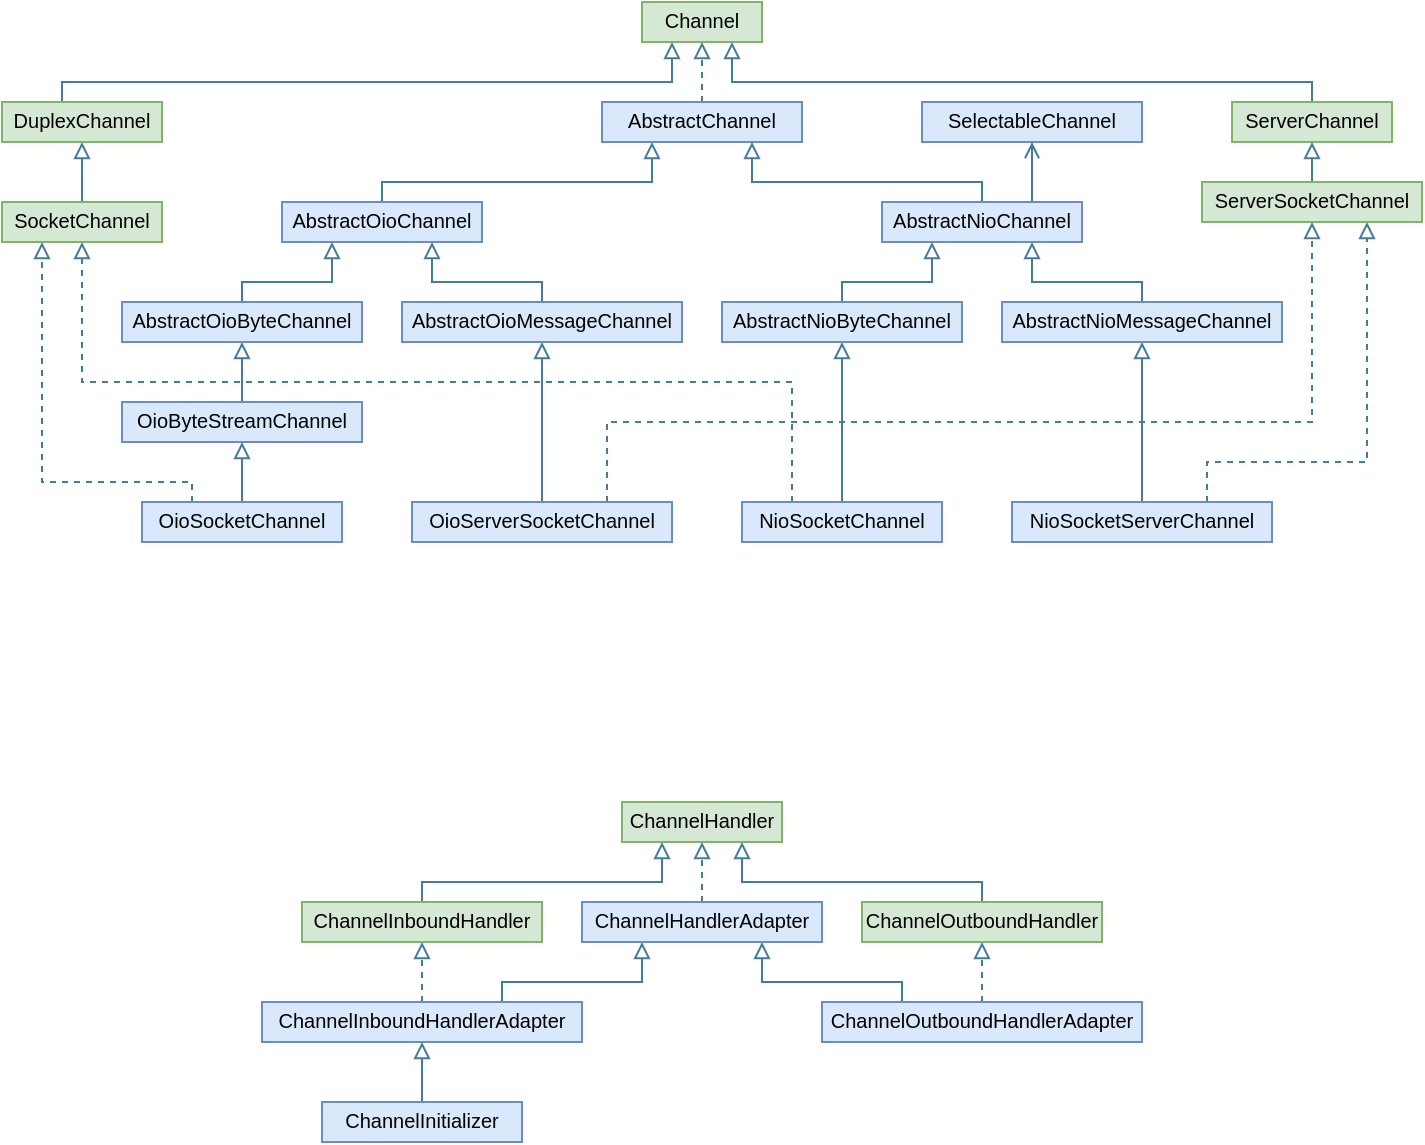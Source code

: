 <mxfile version="21.5.1" type="device" pages="4">
  <diagram id="NBmDkxJyAAs_LilBsiCP" name="Channel">
    <mxGraphModel dx="984" dy="659" grid="1" gridSize="10" guides="1" tooltips="1" connect="1" arrows="1" fold="1" page="1" pageScale="1" pageWidth="3300" pageHeight="4681" background="none" math="0" shadow="0">
      <root>
        <mxCell id="0" />
        <mxCell id="1" parent="0" />
        <mxCell id="RS1NCdR5h_HzF46HQlsv-2" value="&lt;p style=&quot;margin: 4px 0px 0px; font-size: 10px;&quot;&gt;&lt;span style=&quot;font-size: 10px;&quot;&gt;Channel&lt;/span&gt;&lt;/p&gt;" style="verticalAlign=middle;align=center;overflow=fill;fontSize=10;fontFamily=Helvetica;html=1;fillColor=#d5e8d4;strokeColor=#82b366;fontStyle=0" vertex="1" parent="1">
          <mxGeometry x="610" y="100" width="60" height="20" as="geometry" />
        </mxCell>
        <mxCell id="RS1NCdR5h_HzF46HQlsv-7" style="edgeStyle=orthogonalEdgeStyle;rounded=0;orthogonalLoop=1;jettySize=auto;html=1;exitX=0.5;exitY=0;exitDx=0;exitDy=0;entryX=0.5;entryY=1;entryDx=0;entryDy=0;endArrow=block;endFill=0;strokeColor=#457B9D;dashed=1;" edge="1" parent="1" source="RS1NCdR5h_HzF46HQlsv-3" target="RS1NCdR5h_HzF46HQlsv-2">
          <mxGeometry relative="1" as="geometry" />
        </mxCell>
        <mxCell id="RS1NCdR5h_HzF46HQlsv-3" value="&lt;p style=&quot;margin: 4px 0px 0px; font-size: 10px;&quot;&gt;&lt;span style=&quot;font-size: 10px;&quot;&gt;AbstractChannel&lt;/span&gt;&lt;/p&gt;" style="verticalAlign=middle;align=center;overflow=fill;fontSize=10;fontFamily=Helvetica;html=1;fillColor=#dae8fc;strokeColor=#6c8ebf;fontStyle=0" vertex="1" parent="1">
          <mxGeometry x="590" y="150" width="100" height="20" as="geometry" />
        </mxCell>
        <mxCell id="RS1NCdR5h_HzF46HQlsv-9" style="edgeStyle=orthogonalEdgeStyle;shape=connector;rounded=0;orthogonalLoop=1;jettySize=auto;html=1;exitX=0.5;exitY=0;exitDx=0;exitDy=0;entryX=0.75;entryY=1;entryDx=0;entryDy=0;labelBackgroundColor=default;strokeColor=#457B9D;fontFamily=Helvetica;fontSize=11;fontColor=default;endArrow=block;endFill=0;" edge="1" parent="1" source="RS1NCdR5h_HzF46HQlsv-4" target="RS1NCdR5h_HzF46HQlsv-3">
          <mxGeometry relative="1" as="geometry">
            <Array as="points">
              <mxPoint x="780" y="190" />
              <mxPoint x="665" y="190" />
            </Array>
          </mxGeometry>
        </mxCell>
        <mxCell id="RS1NCdR5h_HzF46HQlsv-10" style="edgeStyle=orthogonalEdgeStyle;shape=connector;rounded=0;orthogonalLoop=1;jettySize=auto;html=1;exitX=0.75;exitY=0;exitDx=0;exitDy=0;entryX=0.5;entryY=1;entryDx=0;entryDy=0;labelBackgroundColor=default;strokeColor=#457B9D;fontFamily=Helvetica;fontSize=11;fontColor=default;endArrow=open;endFill=0;" edge="1" parent="1" source="RS1NCdR5h_HzF46HQlsv-4" target="RS1NCdR5h_HzF46HQlsv-6">
          <mxGeometry relative="1" as="geometry">
            <Array as="points">
              <mxPoint x="805" y="190" />
              <mxPoint x="805" y="190" />
            </Array>
          </mxGeometry>
        </mxCell>
        <mxCell id="RS1NCdR5h_HzF46HQlsv-4" value="&lt;p style=&quot;margin: 4px 0px 0px; font-size: 10px;&quot;&gt;&lt;span style=&quot;font-size: 10px;&quot;&gt;AbstractNioChannel&lt;/span&gt;&lt;/p&gt;" style="verticalAlign=middle;align=center;overflow=fill;fontSize=10;fontFamily=Helvetica;html=1;fillColor=#dae8fc;strokeColor=#6c8ebf;fontStyle=0" vertex="1" parent="1">
          <mxGeometry x="730" y="200" width="100" height="20" as="geometry" />
        </mxCell>
        <mxCell id="RS1NCdR5h_HzF46HQlsv-8" style="edgeStyle=orthogonalEdgeStyle;shape=connector;rounded=0;orthogonalLoop=1;jettySize=auto;html=1;exitX=0.5;exitY=0;exitDx=0;exitDy=0;entryX=0.25;entryY=1;entryDx=0;entryDy=0;labelBackgroundColor=default;strokeColor=#457B9D;fontFamily=Helvetica;fontSize=11;fontColor=default;endArrow=block;endFill=0;" edge="1" parent="1" source="RS1NCdR5h_HzF46HQlsv-5" target="RS1NCdR5h_HzF46HQlsv-3">
          <mxGeometry relative="1" as="geometry">
            <Array as="points">
              <mxPoint x="480" y="190" />
              <mxPoint x="615" y="190" />
            </Array>
          </mxGeometry>
        </mxCell>
        <mxCell id="RS1NCdR5h_HzF46HQlsv-5" value="&lt;p style=&quot;margin: 4px 0px 0px; font-size: 10px;&quot;&gt;&lt;span style=&quot;font-size: 10px;&quot;&gt;AbstractOioChannel&lt;/span&gt;&lt;/p&gt;" style="verticalAlign=middle;align=center;overflow=fill;fontSize=10;fontFamily=Helvetica;html=1;fillColor=#dae8fc;strokeColor=#6c8ebf;fontStyle=0" vertex="1" parent="1">
          <mxGeometry x="430" y="200" width="100" height="20" as="geometry" />
        </mxCell>
        <mxCell id="RS1NCdR5h_HzF46HQlsv-6" value="&lt;p style=&quot;margin: 4px 0px 0px; font-size: 10px;&quot;&gt;&lt;span style=&quot;font-size: 10px;&quot;&gt;SelectableChannel&lt;/span&gt;&lt;/p&gt;" style="verticalAlign=middle;align=center;overflow=fill;fontSize=10;fontFamily=Helvetica;html=1;fillColor=#dae8fc;strokeColor=#6c8ebf;fontStyle=0" vertex="1" parent="1">
          <mxGeometry x="750" y="150" width="110" height="20" as="geometry" />
        </mxCell>
        <mxCell id="RS1NCdR5h_HzF46HQlsv-16" style="edgeStyle=orthogonalEdgeStyle;shape=connector;rounded=0;orthogonalLoop=1;jettySize=auto;html=1;exitX=0.5;exitY=0;exitDx=0;exitDy=0;entryX=0.75;entryY=1;entryDx=0;entryDy=0;labelBackgroundColor=default;strokeColor=#457B9D;fontFamily=Helvetica;fontSize=11;fontColor=default;endArrow=block;endFill=0;" edge="1" parent="1" source="RS1NCdR5h_HzF46HQlsv-14" target="RS1NCdR5h_HzF46HQlsv-4">
          <mxGeometry relative="1" as="geometry">
            <Array as="points">
              <mxPoint x="860" y="240" />
              <mxPoint x="805" y="240" />
            </Array>
          </mxGeometry>
        </mxCell>
        <mxCell id="RS1NCdR5h_HzF46HQlsv-14" value="&lt;p style=&quot;margin: 4px 0px 0px; font-size: 10px;&quot;&gt;&lt;span style=&quot;font-size: 10px;&quot;&gt;AbstractNioMessageChannel&lt;/span&gt;&lt;/p&gt;" style="verticalAlign=middle;align=center;overflow=fill;fontSize=10;fontFamily=Helvetica;html=1;fillColor=#dae8fc;strokeColor=#6c8ebf;fontStyle=0" vertex="1" parent="1">
          <mxGeometry x="790" y="250" width="140" height="20" as="geometry" />
        </mxCell>
        <mxCell id="RS1NCdR5h_HzF46HQlsv-17" style="edgeStyle=orthogonalEdgeStyle;shape=connector;rounded=0;orthogonalLoop=1;jettySize=auto;html=1;exitX=0.5;exitY=0;exitDx=0;exitDy=0;entryX=0.25;entryY=1;entryDx=0;entryDy=0;labelBackgroundColor=default;strokeColor=#457B9D;fontFamily=Helvetica;fontSize=11;fontColor=default;endArrow=block;endFill=0;" edge="1" parent="1" source="RS1NCdR5h_HzF46HQlsv-15" target="RS1NCdR5h_HzF46HQlsv-4">
          <mxGeometry relative="1" as="geometry">
            <Array as="points">
              <mxPoint x="710" y="240" />
              <mxPoint x="755" y="240" />
            </Array>
          </mxGeometry>
        </mxCell>
        <mxCell id="RS1NCdR5h_HzF46HQlsv-15" value="&lt;p style=&quot;margin: 4px 0px 0px; font-size: 10px;&quot;&gt;&lt;span style=&quot;font-size: 10px;&quot;&gt;AbstractNioByteChannel&lt;/span&gt;&lt;/p&gt;" style="verticalAlign=middle;align=center;overflow=fill;fontSize=10;fontFamily=Helvetica;html=1;fillColor=#dae8fc;strokeColor=#6c8ebf;fontStyle=0" vertex="1" parent="1">
          <mxGeometry x="650" y="250" width="120" height="20" as="geometry" />
        </mxCell>
        <mxCell id="RS1NCdR5h_HzF46HQlsv-21" style="edgeStyle=orthogonalEdgeStyle;shape=connector;rounded=0;orthogonalLoop=1;jettySize=auto;html=1;exitX=0.5;exitY=0;exitDx=0;exitDy=0;entryX=0.75;entryY=1;entryDx=0;entryDy=0;labelBackgroundColor=default;strokeColor=#457B9D;fontFamily=Helvetica;fontSize=11;fontColor=default;endArrow=block;endFill=0;" edge="1" parent="1" source="RS1NCdR5h_HzF46HQlsv-18" target="RS1NCdR5h_HzF46HQlsv-5">
          <mxGeometry relative="1" as="geometry">
            <Array as="points">
              <mxPoint x="560" y="240" />
              <mxPoint x="505" y="240" />
            </Array>
          </mxGeometry>
        </mxCell>
        <mxCell id="RS1NCdR5h_HzF46HQlsv-18" value="&lt;p style=&quot;margin: 4px 0px 0px; font-size: 10px;&quot;&gt;&lt;span style=&quot;font-size: 10px;&quot;&gt;AbstractOioMessageChannel&lt;/span&gt;&lt;/p&gt;" style="verticalAlign=middle;align=center;overflow=fill;fontSize=10;fontFamily=Helvetica;html=1;fillColor=#dae8fc;strokeColor=#6c8ebf;fontStyle=0" vertex="1" parent="1">
          <mxGeometry x="490" y="250" width="140" height="20" as="geometry" />
        </mxCell>
        <mxCell id="RS1NCdR5h_HzF46HQlsv-20" style="edgeStyle=orthogonalEdgeStyle;shape=connector;rounded=0;orthogonalLoop=1;jettySize=auto;html=1;exitX=0.5;exitY=0;exitDx=0;exitDy=0;entryX=0.25;entryY=1;entryDx=0;entryDy=0;labelBackgroundColor=default;strokeColor=#457B9D;fontFamily=Helvetica;fontSize=11;fontColor=default;endArrow=block;endFill=0;" edge="1" parent="1" source="RS1NCdR5h_HzF46HQlsv-19" target="RS1NCdR5h_HzF46HQlsv-5">
          <mxGeometry relative="1" as="geometry">
            <Array as="points">
              <mxPoint x="410" y="240" />
              <mxPoint x="455" y="240" />
            </Array>
          </mxGeometry>
        </mxCell>
        <mxCell id="RS1NCdR5h_HzF46HQlsv-19" value="&lt;p style=&quot;margin: 4px 0px 0px; font-size: 10px;&quot;&gt;&lt;span style=&quot;font-size: 10px;&quot;&gt;AbstractOioByteChannel&lt;/span&gt;&lt;/p&gt;" style="verticalAlign=middle;align=center;overflow=fill;fontSize=10;fontFamily=Helvetica;html=1;fillColor=#dae8fc;strokeColor=#6c8ebf;fontStyle=0" vertex="1" parent="1">
          <mxGeometry x="350" y="250" width="120" height="20" as="geometry" />
        </mxCell>
        <mxCell id="RS1NCdR5h_HzF46HQlsv-23" style="edgeStyle=orthogonalEdgeStyle;shape=connector;rounded=0;orthogonalLoop=1;jettySize=auto;html=1;exitX=0.5;exitY=0;exitDx=0;exitDy=0;entryX=0.5;entryY=1;entryDx=0;entryDy=0;labelBackgroundColor=default;strokeColor=#457B9D;fontFamily=Helvetica;fontSize=11;fontColor=default;endArrow=block;endFill=0;" edge="1" parent="1" source="RS1NCdR5h_HzF46HQlsv-22" target="RS1NCdR5h_HzF46HQlsv-19">
          <mxGeometry relative="1" as="geometry" />
        </mxCell>
        <mxCell id="RS1NCdR5h_HzF46HQlsv-22" value="&lt;p style=&quot;margin: 4px 0px 0px; font-size: 10px;&quot;&gt;&lt;span style=&quot;font-size: 10px;&quot;&gt;OioByteStreamChannel&lt;/span&gt;&lt;/p&gt;" style="verticalAlign=middle;align=center;overflow=fill;fontSize=10;fontFamily=Helvetica;html=1;fillColor=#dae8fc;strokeColor=#6c8ebf;fontStyle=0" vertex="1" parent="1">
          <mxGeometry x="350" y="300" width="120" height="20" as="geometry" />
        </mxCell>
        <mxCell id="RS1NCdR5h_HzF46HQlsv-25" style="edgeStyle=orthogonalEdgeStyle;shape=connector;rounded=0;orthogonalLoop=1;jettySize=auto;html=1;exitX=0.5;exitY=0;exitDx=0;exitDy=0;entryX=0.5;entryY=1;entryDx=0;entryDy=0;labelBackgroundColor=default;strokeColor=#457B9D;fontFamily=Helvetica;fontSize=11;fontColor=default;endArrow=block;endFill=0;" edge="1" parent="1" source="RS1NCdR5h_HzF46HQlsv-24" target="RS1NCdR5h_HzF46HQlsv-22">
          <mxGeometry relative="1" as="geometry" />
        </mxCell>
        <mxCell id="RS1NCdR5h_HzF46HQlsv-43" style="edgeStyle=orthogonalEdgeStyle;shape=connector;rounded=0;orthogonalLoop=1;jettySize=auto;html=1;exitX=0.25;exitY=0;exitDx=0;exitDy=0;entryX=0.25;entryY=1;entryDx=0;entryDy=0;labelBackgroundColor=default;strokeColor=#457B9D;fontFamily=Helvetica;fontSize=11;fontColor=default;endArrow=block;endFill=0;dashed=1;" edge="1" parent="1" source="RS1NCdR5h_HzF46HQlsv-24" target="RS1NCdR5h_HzF46HQlsv-36">
          <mxGeometry relative="1" as="geometry">
            <Array as="points">
              <mxPoint x="385" y="340" />
              <mxPoint x="310" y="340" />
            </Array>
          </mxGeometry>
        </mxCell>
        <mxCell id="RS1NCdR5h_HzF46HQlsv-24" value="&lt;p style=&quot;margin: 4px 0px 0px; font-size: 10px;&quot;&gt;&lt;span style=&quot;font-size: 10px;&quot;&gt;OioSocketChannel&lt;/span&gt;&lt;/p&gt;" style="verticalAlign=middle;align=center;overflow=fill;fontSize=10;fontFamily=Helvetica;html=1;fillColor=#dae8fc;strokeColor=#6c8ebf;fontStyle=0" vertex="1" parent="1">
          <mxGeometry x="360" y="350" width="100" height="20" as="geometry" />
        </mxCell>
        <mxCell id="RS1NCdR5h_HzF46HQlsv-29" style="edgeStyle=orthogonalEdgeStyle;shape=connector;rounded=0;orthogonalLoop=1;jettySize=auto;html=1;exitX=0.5;exitY=0;exitDx=0;exitDy=0;entryX=0.5;entryY=1;entryDx=0;entryDy=0;labelBackgroundColor=default;strokeColor=#457B9D;fontFamily=Helvetica;fontSize=11;fontColor=default;endArrow=block;endFill=0;" edge="1" parent="1" source="RS1NCdR5h_HzF46HQlsv-26" target="RS1NCdR5h_HzF46HQlsv-15">
          <mxGeometry relative="1" as="geometry" />
        </mxCell>
        <mxCell id="RS1NCdR5h_HzF46HQlsv-44" style="edgeStyle=orthogonalEdgeStyle;shape=connector;rounded=0;orthogonalLoop=1;jettySize=auto;html=1;exitX=0.25;exitY=0;exitDx=0;exitDy=0;entryX=0.5;entryY=1;entryDx=0;entryDy=0;labelBackgroundColor=default;strokeColor=#457B9D;fontFamily=Helvetica;fontSize=11;fontColor=default;endArrow=block;endFill=0;dashed=1;" edge="1" parent="1" source="RS1NCdR5h_HzF46HQlsv-26" target="RS1NCdR5h_HzF46HQlsv-36">
          <mxGeometry relative="1" as="geometry">
            <Array as="points">
              <mxPoint x="685" y="290" />
              <mxPoint x="330" y="290" />
            </Array>
          </mxGeometry>
        </mxCell>
        <mxCell id="RS1NCdR5h_HzF46HQlsv-26" value="&lt;p style=&quot;margin: 4px 0px 0px; font-size: 10px;&quot;&gt;&lt;span style=&quot;font-size: 10px;&quot;&gt;NioSocketChannel&lt;/span&gt;&lt;/p&gt;" style="verticalAlign=middle;align=center;overflow=fill;fontSize=10;fontFamily=Helvetica;html=1;fillColor=#dae8fc;strokeColor=#6c8ebf;fontStyle=0" vertex="1" parent="1">
          <mxGeometry x="660" y="350" width="100" height="20" as="geometry" />
        </mxCell>
        <mxCell id="RS1NCdR5h_HzF46HQlsv-28" style="edgeStyle=orthogonalEdgeStyle;shape=connector;rounded=0;orthogonalLoop=1;jettySize=auto;html=1;exitX=0.5;exitY=0;exitDx=0;exitDy=0;entryX=0.5;entryY=1;entryDx=0;entryDy=0;labelBackgroundColor=default;strokeColor=#457B9D;fontFamily=Helvetica;fontSize=11;fontColor=default;endArrow=block;endFill=0;" edge="1" parent="1" source="RS1NCdR5h_HzF46HQlsv-27" target="RS1NCdR5h_HzF46HQlsv-14">
          <mxGeometry relative="1" as="geometry" />
        </mxCell>
        <mxCell id="RS1NCdR5h_HzF46HQlsv-41" style="edgeStyle=orthogonalEdgeStyle;shape=connector;rounded=0;orthogonalLoop=1;jettySize=auto;html=1;exitX=0.75;exitY=0;exitDx=0;exitDy=0;entryX=0.75;entryY=1;entryDx=0;entryDy=0;labelBackgroundColor=default;strokeColor=#457B9D;fontFamily=Helvetica;fontSize=11;fontColor=default;endArrow=block;endFill=0;dashed=1;" edge="1" parent="1" source="RS1NCdR5h_HzF46HQlsv-27" target="RS1NCdR5h_HzF46HQlsv-34">
          <mxGeometry relative="1" as="geometry">
            <Array as="points">
              <mxPoint x="893" y="330" />
              <mxPoint x="973" y="330" />
            </Array>
          </mxGeometry>
        </mxCell>
        <mxCell id="RS1NCdR5h_HzF46HQlsv-27" value="&lt;p style=&quot;margin: 4px 0px 0px; font-size: 10px;&quot;&gt;&lt;span style=&quot;font-size: 10px;&quot;&gt;NioSocketServerChannel&lt;/span&gt;&lt;/p&gt;" style="verticalAlign=middle;align=center;overflow=fill;fontSize=10;fontFamily=Helvetica;html=1;fillColor=#dae8fc;strokeColor=#6c8ebf;fontStyle=0" vertex="1" parent="1">
          <mxGeometry x="795" y="350" width="130" height="20" as="geometry" />
        </mxCell>
        <mxCell id="RS1NCdR5h_HzF46HQlsv-31" style="edgeStyle=orthogonalEdgeStyle;shape=connector;rounded=0;orthogonalLoop=1;jettySize=auto;html=1;exitX=0.5;exitY=0;exitDx=0;exitDy=0;entryX=0.5;entryY=1;entryDx=0;entryDy=0;labelBackgroundColor=default;strokeColor=#457B9D;fontFamily=Helvetica;fontSize=11;fontColor=default;endArrow=block;endFill=0;" edge="1" parent="1" source="RS1NCdR5h_HzF46HQlsv-30" target="RS1NCdR5h_HzF46HQlsv-18">
          <mxGeometry relative="1" as="geometry" />
        </mxCell>
        <mxCell id="RS1NCdR5h_HzF46HQlsv-42" style="edgeStyle=orthogonalEdgeStyle;shape=connector;rounded=0;orthogonalLoop=1;jettySize=auto;html=1;exitX=0.75;exitY=0;exitDx=0;exitDy=0;entryX=0.5;entryY=1;entryDx=0;entryDy=0;labelBackgroundColor=default;strokeColor=#457B9D;fontFamily=Helvetica;fontSize=11;fontColor=default;endArrow=block;endFill=0;dashed=1;" edge="1" parent="1" source="RS1NCdR5h_HzF46HQlsv-30" target="RS1NCdR5h_HzF46HQlsv-34">
          <mxGeometry relative="1" as="geometry">
            <Array as="points">
              <mxPoint x="593" y="310" />
              <mxPoint x="945" y="310" />
            </Array>
          </mxGeometry>
        </mxCell>
        <mxCell id="RS1NCdR5h_HzF46HQlsv-30" value="&lt;p style=&quot;margin: 4px 0px 0px; font-size: 10px;&quot;&gt;&lt;span style=&quot;font-size: 10px;&quot;&gt;OioServerSocketChannel&lt;/span&gt;&lt;/p&gt;" style="verticalAlign=middle;align=center;overflow=fill;fontSize=10;fontFamily=Helvetica;html=1;fillColor=#dae8fc;strokeColor=#6c8ebf;fontStyle=0" vertex="1" parent="1">
          <mxGeometry x="495" y="350" width="130" height="20" as="geometry" />
        </mxCell>
        <mxCell id="RS1NCdR5h_HzF46HQlsv-38" style="edgeStyle=orthogonalEdgeStyle;shape=connector;rounded=0;orthogonalLoop=1;jettySize=auto;html=1;exitX=0.5;exitY=0;exitDx=0;exitDy=0;entryX=0.75;entryY=1;entryDx=0;entryDy=0;labelBackgroundColor=default;strokeColor=#457B9D;fontFamily=Helvetica;fontSize=11;fontColor=default;endArrow=block;endFill=0;" edge="1" parent="1" source="RS1NCdR5h_HzF46HQlsv-33" target="RS1NCdR5h_HzF46HQlsv-2">
          <mxGeometry relative="1" as="geometry">
            <Array as="points">
              <mxPoint x="945" y="140" />
              <mxPoint x="655" y="140" />
            </Array>
          </mxGeometry>
        </mxCell>
        <mxCell id="RS1NCdR5h_HzF46HQlsv-33" value="&lt;p style=&quot;margin: 4px 0px 0px; font-size: 10px;&quot;&gt;&lt;span style=&quot;font-size: 10px;&quot;&gt;ServerChannel&lt;/span&gt;&lt;/p&gt;" style="verticalAlign=middle;align=center;overflow=fill;fontSize=10;fontFamily=Helvetica;html=1;fillColor=#d5e8d4;strokeColor=#82b366;fontStyle=0" vertex="1" parent="1">
          <mxGeometry x="905" y="150" width="80" height="20" as="geometry" />
        </mxCell>
        <mxCell id="RS1NCdR5h_HzF46HQlsv-39" style="edgeStyle=orthogonalEdgeStyle;shape=connector;rounded=0;orthogonalLoop=1;jettySize=auto;html=1;exitX=0.5;exitY=0;exitDx=0;exitDy=0;entryX=0.5;entryY=1;entryDx=0;entryDy=0;labelBackgroundColor=default;strokeColor=#457B9D;fontFamily=Helvetica;fontSize=11;fontColor=default;endArrow=block;endFill=0;" edge="1" parent="1" source="RS1NCdR5h_HzF46HQlsv-34" target="RS1NCdR5h_HzF46HQlsv-33">
          <mxGeometry relative="1" as="geometry" />
        </mxCell>
        <mxCell id="RS1NCdR5h_HzF46HQlsv-34" value="&lt;p style=&quot;margin: 4px 0px 0px; font-size: 10px;&quot;&gt;&lt;span style=&quot;font-size: 10px;&quot;&gt;ServerSocketChannel&lt;/span&gt;&lt;/p&gt;" style="verticalAlign=middle;align=center;overflow=fill;fontSize=10;fontFamily=Helvetica;html=1;fillColor=#d5e8d4;strokeColor=#82b366;fontStyle=0" vertex="1" parent="1">
          <mxGeometry x="890" y="190" width="110" height="20" as="geometry" />
        </mxCell>
        <mxCell id="RS1NCdR5h_HzF46HQlsv-37" style="edgeStyle=orthogonalEdgeStyle;shape=connector;rounded=0;orthogonalLoop=1;jettySize=auto;html=1;exitX=0.5;exitY=0;exitDx=0;exitDy=0;entryX=0.25;entryY=1;entryDx=0;entryDy=0;labelBackgroundColor=default;strokeColor=#457B9D;fontFamily=Helvetica;fontSize=11;fontColor=default;endArrow=block;endFill=0;" edge="1" parent="1" source="RS1NCdR5h_HzF46HQlsv-35" target="RS1NCdR5h_HzF46HQlsv-2">
          <mxGeometry relative="1" as="geometry">
            <Array as="points">
              <mxPoint x="320" y="140" />
              <mxPoint x="625" y="140" />
            </Array>
          </mxGeometry>
        </mxCell>
        <mxCell id="RS1NCdR5h_HzF46HQlsv-35" value="&lt;p style=&quot;margin: 4px 0px 0px; font-size: 10px;&quot;&gt;&lt;span style=&quot;font-size: 10px;&quot;&gt;DuplexChannel&lt;/span&gt;&lt;/p&gt;" style="verticalAlign=middle;align=center;overflow=fill;fontSize=10;fontFamily=Helvetica;html=1;fillColor=#d5e8d4;strokeColor=#82b366;fontStyle=0" vertex="1" parent="1">
          <mxGeometry x="290" y="150" width="80" height="20" as="geometry" />
        </mxCell>
        <mxCell id="RS1NCdR5h_HzF46HQlsv-40" style="edgeStyle=orthogonalEdgeStyle;shape=connector;rounded=0;orthogonalLoop=1;jettySize=auto;html=1;exitX=0.5;exitY=0;exitDx=0;exitDy=0;entryX=0.5;entryY=1;entryDx=0;entryDy=0;labelBackgroundColor=default;strokeColor=#457B9D;fontFamily=Helvetica;fontSize=11;fontColor=default;endArrow=block;endFill=0;" edge="1" parent="1" source="RS1NCdR5h_HzF46HQlsv-36" target="RS1NCdR5h_HzF46HQlsv-35">
          <mxGeometry relative="1" as="geometry" />
        </mxCell>
        <mxCell id="RS1NCdR5h_HzF46HQlsv-36" value="&lt;p style=&quot;margin: 4px 0px 0px; font-size: 10px;&quot;&gt;&lt;span style=&quot;font-size: 10px;&quot;&gt;SocketChannel&lt;/span&gt;&lt;/p&gt;" style="verticalAlign=middle;align=center;overflow=fill;fontSize=10;fontFamily=Helvetica;html=1;fillColor=#d5e8d4;strokeColor=#82b366;fontStyle=0" vertex="1" parent="1">
          <mxGeometry x="290" y="200" width="80" height="20" as="geometry" />
        </mxCell>
        <mxCell id="RS1NCdR5h_HzF46HQlsv-45" value="&lt;p style=&quot;margin: 4px 0px 0px; font-size: 10px;&quot;&gt;&lt;span style=&quot;font-size: 10px;&quot;&gt;ChannelHandler&lt;/span&gt;&lt;/p&gt;" style="verticalAlign=middle;align=center;overflow=fill;fontSize=10;fontFamily=Helvetica;html=1;fillColor=#d5e8d4;strokeColor=#82b366;fontStyle=0" vertex="1" parent="1">
          <mxGeometry x="600" y="500" width="80" height="20" as="geometry" />
        </mxCell>
        <mxCell id="RS1NCdR5h_HzF46HQlsv-52" style="edgeStyle=orthogonalEdgeStyle;shape=connector;rounded=0;orthogonalLoop=1;jettySize=auto;html=1;exitX=0.5;exitY=0;exitDx=0;exitDy=0;entryX=0.5;entryY=1;entryDx=0;entryDy=0;labelBackgroundColor=default;strokeColor=#457B9D;fontFamily=Helvetica;fontSize=11;fontColor=default;endArrow=block;endFill=0;dashed=1;" edge="1" parent="1" source="RS1NCdR5h_HzF46HQlsv-46" target="RS1NCdR5h_HzF46HQlsv-45">
          <mxGeometry relative="1" as="geometry" />
        </mxCell>
        <mxCell id="RS1NCdR5h_HzF46HQlsv-46" value="&lt;p style=&quot;margin: 4px 0px 0px; font-size: 10px;&quot;&gt;&lt;span style=&quot;font-size: 10px;&quot;&gt;ChannelHandlerAdapter&lt;/span&gt;&lt;/p&gt;" style="verticalAlign=middle;align=center;overflow=fill;fontSize=10;fontFamily=Helvetica;html=1;fillColor=#dae8fc;strokeColor=#6c8ebf;fontStyle=0" vertex="1" parent="1">
          <mxGeometry x="580" y="550" width="120" height="20" as="geometry" />
        </mxCell>
        <mxCell id="RS1NCdR5h_HzF46HQlsv-53" style="edgeStyle=orthogonalEdgeStyle;shape=connector;rounded=0;orthogonalLoop=1;jettySize=auto;html=1;exitX=0.5;exitY=0;exitDx=0;exitDy=0;entryX=0.25;entryY=1;entryDx=0;entryDy=0;labelBackgroundColor=default;strokeColor=#457B9D;fontFamily=Helvetica;fontSize=11;fontColor=default;endArrow=block;endFill=0;" edge="1" parent="1" source="RS1NCdR5h_HzF46HQlsv-47" target="RS1NCdR5h_HzF46HQlsv-45">
          <mxGeometry relative="1" as="geometry">
            <Array as="points">
              <mxPoint x="500" y="540" />
              <mxPoint x="620" y="540" />
            </Array>
          </mxGeometry>
        </mxCell>
        <mxCell id="RS1NCdR5h_HzF46HQlsv-47" value="&lt;p style=&quot;margin: 4px 0px 0px; font-size: 10px;&quot;&gt;ChannelInboundHandler&lt;br&gt;&lt;/p&gt;" style="verticalAlign=middle;align=center;overflow=fill;fontSize=10;fontFamily=Helvetica;html=1;fillColor=#d5e8d4;strokeColor=#82b366;fontStyle=0" vertex="1" parent="1">
          <mxGeometry x="440" y="550" width="120" height="20" as="geometry" />
        </mxCell>
        <mxCell id="RS1NCdR5h_HzF46HQlsv-54" style="edgeStyle=orthogonalEdgeStyle;shape=connector;rounded=0;orthogonalLoop=1;jettySize=auto;html=1;exitX=0.5;exitY=0;exitDx=0;exitDy=0;entryX=0.75;entryY=1;entryDx=0;entryDy=0;labelBackgroundColor=default;strokeColor=#457B9D;fontFamily=Helvetica;fontSize=11;fontColor=default;endArrow=block;endFill=0;" edge="1" parent="1" source="RS1NCdR5h_HzF46HQlsv-48" target="RS1NCdR5h_HzF46HQlsv-45">
          <mxGeometry relative="1" as="geometry">
            <Array as="points">
              <mxPoint x="780" y="540" />
              <mxPoint x="660" y="540" />
            </Array>
          </mxGeometry>
        </mxCell>
        <mxCell id="RS1NCdR5h_HzF46HQlsv-48" value="&lt;p style=&quot;margin: 4px 0px 0px; font-size: 10px;&quot;&gt;ChannelOutboundHandler&lt;br&gt;&lt;/p&gt;" style="verticalAlign=middle;align=center;overflow=fill;fontSize=10;fontFamily=Helvetica;html=1;fillColor=#d5e8d4;strokeColor=#82b366;fontStyle=0" vertex="1" parent="1">
          <mxGeometry x="720" y="550" width="120" height="20" as="geometry" />
        </mxCell>
        <mxCell id="RS1NCdR5h_HzF46HQlsv-56" style="edgeStyle=orthogonalEdgeStyle;shape=connector;rounded=0;orthogonalLoop=1;jettySize=auto;html=1;exitX=0.5;exitY=0;exitDx=0;exitDy=0;entryX=0.5;entryY=1;entryDx=0;entryDy=0;labelBackgroundColor=default;strokeColor=#457B9D;fontFamily=Helvetica;fontSize=11;fontColor=default;endArrow=block;endFill=0;dashed=1;" edge="1" parent="1" source="RS1NCdR5h_HzF46HQlsv-49" target="RS1NCdR5h_HzF46HQlsv-47">
          <mxGeometry relative="1" as="geometry" />
        </mxCell>
        <mxCell id="RS1NCdR5h_HzF46HQlsv-57" style="edgeStyle=orthogonalEdgeStyle;shape=connector;rounded=0;orthogonalLoop=1;jettySize=auto;html=1;exitX=0.75;exitY=0;exitDx=0;exitDy=0;entryX=0.25;entryY=1;entryDx=0;entryDy=0;labelBackgroundColor=default;strokeColor=#457B9D;fontFamily=Helvetica;fontSize=11;fontColor=default;endArrow=block;endFill=0;" edge="1" parent="1" source="RS1NCdR5h_HzF46HQlsv-49" target="RS1NCdR5h_HzF46HQlsv-46">
          <mxGeometry relative="1" as="geometry">
            <Array as="points">
              <mxPoint x="540" y="590" />
              <mxPoint x="610" y="590" />
            </Array>
          </mxGeometry>
        </mxCell>
        <mxCell id="RS1NCdR5h_HzF46HQlsv-49" value="&lt;p style=&quot;margin: 4px 0px 0px; font-size: 10px;&quot;&gt;ChannelInboundHandlerAdapter&lt;br&gt;&lt;/p&gt;" style="verticalAlign=middle;align=center;overflow=fill;fontSize=10;fontFamily=Helvetica;html=1;fillColor=#dae8fc;strokeColor=#6c8ebf;fontStyle=0" vertex="1" parent="1">
          <mxGeometry x="420" y="600" width="160" height="20" as="geometry" />
        </mxCell>
        <mxCell id="RS1NCdR5h_HzF46HQlsv-55" style="edgeStyle=orthogonalEdgeStyle;shape=connector;rounded=0;orthogonalLoop=1;jettySize=auto;html=1;exitX=0.5;exitY=0;exitDx=0;exitDy=0;entryX=0.5;entryY=1;entryDx=0;entryDy=0;labelBackgroundColor=default;strokeColor=#457B9D;fontFamily=Helvetica;fontSize=11;fontColor=default;endArrow=block;endFill=0;dashed=1;" edge="1" parent="1" source="RS1NCdR5h_HzF46HQlsv-50" target="RS1NCdR5h_HzF46HQlsv-48">
          <mxGeometry relative="1" as="geometry" />
        </mxCell>
        <mxCell id="RS1NCdR5h_HzF46HQlsv-58" style="edgeStyle=orthogonalEdgeStyle;shape=connector;rounded=0;orthogonalLoop=1;jettySize=auto;html=1;exitX=0.25;exitY=0;exitDx=0;exitDy=0;entryX=0.75;entryY=1;entryDx=0;entryDy=0;labelBackgroundColor=default;strokeColor=#457B9D;fontFamily=Helvetica;fontSize=11;fontColor=default;endArrow=block;endFill=0;" edge="1" parent="1" source="RS1NCdR5h_HzF46HQlsv-50" target="RS1NCdR5h_HzF46HQlsv-46">
          <mxGeometry relative="1" as="geometry">
            <Array as="points">
              <mxPoint x="740" y="590" />
              <mxPoint x="670" y="590" />
            </Array>
          </mxGeometry>
        </mxCell>
        <mxCell id="RS1NCdR5h_HzF46HQlsv-50" value="&lt;p style=&quot;margin: 4px 0px 0px; font-size: 10px;&quot;&gt;ChannelOutboundHandlerAdapter&lt;br&gt;&lt;/p&gt;" style="verticalAlign=middle;align=center;overflow=fill;fontSize=10;fontFamily=Helvetica;html=1;fillColor=#dae8fc;strokeColor=#6c8ebf;fontStyle=0" vertex="1" parent="1">
          <mxGeometry x="700" y="600" width="160" height="20" as="geometry" />
        </mxCell>
        <mxCell id="RS1NCdR5h_HzF46HQlsv-59" style="edgeStyle=orthogonalEdgeStyle;shape=connector;rounded=0;orthogonalLoop=1;jettySize=auto;html=1;exitX=0.5;exitY=0;exitDx=0;exitDy=0;entryX=0.5;entryY=1;entryDx=0;entryDy=0;labelBackgroundColor=default;strokeColor=#457B9D;fontFamily=Helvetica;fontSize=11;fontColor=default;endArrow=block;endFill=0;" edge="1" parent="1" source="RS1NCdR5h_HzF46HQlsv-51" target="RS1NCdR5h_HzF46HQlsv-49">
          <mxGeometry relative="1" as="geometry" />
        </mxCell>
        <mxCell id="RS1NCdR5h_HzF46HQlsv-51" value="&lt;p style=&quot;margin: 4px 0px 0px; font-size: 10px;&quot;&gt;ChannelInitializer&lt;br&gt;&lt;/p&gt;" style="verticalAlign=middle;align=center;overflow=fill;fontSize=10;fontFamily=Helvetica;html=1;fillColor=#dae8fc;strokeColor=#6c8ebf;fontStyle=0" vertex="1" parent="1">
          <mxGeometry x="450" y="650" width="100" height="20" as="geometry" />
        </mxCell>
      </root>
    </mxGraphModel>
  </diagram>
  <diagram id="k0OEetu-kXqUdXd9BlFh" name="EventLoopGroup">
    <mxGraphModel dx="984" dy="659" grid="1" gridSize="10" guides="1" tooltips="1" connect="1" arrows="1" fold="1" page="1" pageScale="1" pageWidth="3300" pageHeight="4681" math="0" shadow="0">
      <root>
        <mxCell id="0" />
        <mxCell id="1" parent="0" />
        <mxCell id="G1SJDguI5GNS14YKXZPK-1" value="&lt;p style=&quot;margin: 4px 0px 0px; font-size: 10px;&quot;&gt;&lt;span style=&quot;font-size: 10px;&quot;&gt;Executor&lt;/span&gt;&lt;/p&gt;" style="verticalAlign=middle;align=center;overflow=fill;fontSize=10;fontFamily=Helvetica;html=1;fillColor=#d5e8d4;strokeColor=#82b366;fontStyle=0" vertex="1" parent="1">
          <mxGeometry x="600" y="100" width="60" height="20" as="geometry" />
        </mxCell>
        <mxCell id="G1SJDguI5GNS14YKXZPK-14" style="edgeStyle=orthogonalEdgeStyle;shape=connector;rounded=0;orthogonalLoop=1;jettySize=auto;html=1;exitX=0.5;exitY=0;exitDx=0;exitDy=0;entryX=0.5;entryY=1;entryDx=0;entryDy=0;labelBackgroundColor=default;strokeColor=#457B9D;fontFamily=Helvetica;fontSize=11;fontColor=default;endArrow=block;endFill=0;" edge="1" parent="1" source="G1SJDguI5GNS14YKXZPK-2" target="G1SJDguI5GNS14YKXZPK-1">
          <mxGeometry relative="1" as="geometry" />
        </mxCell>
        <mxCell id="G1SJDguI5GNS14YKXZPK-2" value="&lt;p style=&quot;margin: 4px 0px 0px; font-size: 10px;&quot;&gt;&lt;span style=&quot;font-size: 10px;&quot;&gt;ExecutorService&lt;/span&gt;&lt;/p&gt;" style="verticalAlign=middle;align=center;overflow=fill;fontSize=10;fontFamily=Helvetica;html=1;fillColor=#d5e8d4;strokeColor=#82b366;fontStyle=0" vertex="1" parent="1">
          <mxGeometry x="585" y="150" width="90" height="20" as="geometry" />
        </mxCell>
        <mxCell id="G1SJDguI5GNS14YKXZPK-13" style="edgeStyle=orthogonalEdgeStyle;shape=connector;rounded=0;orthogonalLoop=1;jettySize=auto;html=1;exitX=0.5;exitY=0;exitDx=0;exitDy=0;entryX=0.5;entryY=1;entryDx=0;entryDy=0;labelBackgroundColor=default;strokeColor=#457B9D;fontFamily=Helvetica;fontSize=11;fontColor=default;endArrow=block;endFill=0;dashed=1;" edge="1" parent="1" source="G1SJDguI5GNS14YKXZPK-3" target="G1SJDguI5GNS14YKXZPK-2">
          <mxGeometry relative="1" as="geometry" />
        </mxCell>
        <mxCell id="G1SJDguI5GNS14YKXZPK-3" value="&lt;p style=&quot;margin: 4px 0px 0px; font-size: 10px;&quot;&gt;&lt;span style=&quot;font-size: 10px;&quot;&gt;AbstractExecutorService&lt;/span&gt;&lt;/p&gt;" style="verticalAlign=middle;align=center;overflow=fill;fontSize=10;fontFamily=Helvetica;html=1;fillColor=#dae8fc;strokeColor=#6c8ebf;fontStyle=0" vertex="1" parent="1">
          <mxGeometry x="570" y="200" width="120" height="20" as="geometry" />
        </mxCell>
        <mxCell id="G1SJDguI5GNS14YKXZPK-15" style="edgeStyle=orthogonalEdgeStyle;shape=connector;rounded=0;orthogonalLoop=1;jettySize=auto;html=1;exitX=0.5;exitY=0;exitDx=0;exitDy=0;entryX=0.75;entryY=1;entryDx=0;entryDy=0;labelBackgroundColor=default;strokeColor=#457B9D;fontFamily=Helvetica;fontSize=11;fontColor=default;endArrow=block;endFill=0;" edge="1" parent="1" source="G1SJDguI5GNS14YKXZPK-4" target="G1SJDguI5GNS14YKXZPK-2">
          <mxGeometry relative="1" as="geometry">
            <Array as="points">
              <mxPoint x="785" y="190" />
              <mxPoint x="653" y="190" />
            </Array>
          </mxGeometry>
        </mxCell>
        <mxCell id="G1SJDguI5GNS14YKXZPK-4" value="&lt;p style=&quot;margin: 4px 0px 0px; font-size: 10px;&quot;&gt;&lt;span style=&quot;font-size: 10px;&quot;&gt;ScheduledExecutorService&lt;/span&gt;&lt;/p&gt;" style="verticalAlign=middle;align=center;overflow=fill;fontSize=10;fontFamily=Helvetica;html=1;fillColor=#d5e8d4;strokeColor=#82b366;fontStyle=0" vertex="1" parent="1">
          <mxGeometry x="720" y="200" width="130" height="20" as="geometry" />
        </mxCell>
        <mxCell id="G1SJDguI5GNS14YKXZPK-5" value="&lt;p style=&quot;margin: 4px 0px 0px; font-size: 10px;&quot;&gt;&lt;span style=&quot;font-size: 10px;&quot;&gt;Iterable&amp;lt;EventExecutor&amp;gt;&lt;/span&gt;&lt;/p&gt;" style="verticalAlign=middle;align=center;overflow=fill;fontSize=10;fontFamily=Helvetica;html=1;fillColor=#d5e8d4;strokeColor=#82b366;fontStyle=0" vertex="1" parent="1">
          <mxGeometry x="880" y="200" width="120" height="20" as="geometry" />
        </mxCell>
        <mxCell id="G1SJDguI5GNS14YKXZPK-11" style="edgeStyle=orthogonalEdgeStyle;shape=connector;rounded=0;orthogonalLoop=1;jettySize=auto;html=1;exitX=0.25;exitY=0;exitDx=0;exitDy=0;entryX=0.5;entryY=1;entryDx=0;entryDy=0;labelBackgroundColor=default;strokeColor=#457B9D;fontFamily=Helvetica;fontSize=11;fontColor=default;endArrow=block;endFill=0;" edge="1" parent="1" source="G1SJDguI5GNS14YKXZPK-6" target="G1SJDguI5GNS14YKXZPK-4">
          <mxGeometry relative="1" as="geometry">
            <Array as="points">
              <mxPoint x="835" y="240" />
              <mxPoint x="785" y="240" />
            </Array>
          </mxGeometry>
        </mxCell>
        <mxCell id="G1SJDguI5GNS14YKXZPK-12" style="edgeStyle=orthogonalEdgeStyle;shape=connector;rounded=0;orthogonalLoop=1;jettySize=auto;html=1;exitX=0.75;exitY=0;exitDx=0;exitDy=0;entryX=0.5;entryY=1;entryDx=0;entryDy=0;labelBackgroundColor=default;strokeColor=#457B9D;fontFamily=Helvetica;fontSize=11;fontColor=default;endArrow=block;endFill=0;" edge="1" parent="1" source="G1SJDguI5GNS14YKXZPK-6" target="G1SJDguI5GNS14YKXZPK-5">
          <mxGeometry relative="1" as="geometry">
            <Array as="points">
              <mxPoint x="885" y="240" />
              <mxPoint x="940" y="240" />
            </Array>
          </mxGeometry>
        </mxCell>
        <mxCell id="G1SJDguI5GNS14YKXZPK-6" value="&lt;p style=&quot;margin: 4px 0px 0px; font-size: 10px;&quot;&gt;&lt;span style=&quot;font-size: 10px;&quot;&gt;EventExecutorGroup&lt;/span&gt;&lt;/p&gt;" style="verticalAlign=middle;align=center;overflow=fill;fontSize=10;fontFamily=Helvetica;html=1;fillColor=#d5e8d4;strokeColor=#82b366;fontStyle=0" vertex="1" parent="1">
          <mxGeometry x="810" y="250" width="100" height="20" as="geometry" />
        </mxCell>
        <mxCell id="G1SJDguI5GNS14YKXZPK-7" value="" style="endArrow=none;dashed=1;html=1;rounded=0;labelBackgroundColor=default;strokeColor=#457B9D;fontFamily=Helvetica;fontSize=11;fontColor=default;shape=connector;" edge="1" parent="1">
          <mxGeometry width="50" height="50" relative="1" as="geometry">
            <mxPoint x="560" y="232" as="sourcePoint" />
            <mxPoint x="1120" y="232" as="targetPoint" />
          </mxGeometry>
        </mxCell>
        <mxCell id="G1SJDguI5GNS14YKXZPK-8" value="java.util.concurrent" style="text;html=1;align=center;verticalAlign=middle;resizable=0;points=[];autosize=1;strokeColor=none;fillColor=none;fontSize=10;fontFamily=Helvetica;fontColor=default;" vertex="1" parent="1">
          <mxGeometry x="1010" y="202" width="110" height="30" as="geometry" />
        </mxCell>
        <mxCell id="G1SJDguI5GNS14YKXZPK-16" style="edgeStyle=orthogonalEdgeStyle;shape=connector;rounded=0;orthogonalLoop=1;jettySize=auto;html=1;exitX=0.5;exitY=0;exitDx=0;exitDy=0;entryX=0.25;entryY=1;entryDx=0;entryDy=0;labelBackgroundColor=default;strokeColor=#457B9D;fontFamily=Helvetica;fontSize=11;fontColor=default;endArrow=block;endFill=0;" edge="1" parent="1" source="G1SJDguI5GNS14YKXZPK-9" target="G1SJDguI5GNS14YKXZPK-6">
          <mxGeometry relative="1" as="geometry">
            <Array as="points">
              <mxPoint x="780" y="290" />
              <mxPoint x="835" y="290" />
            </Array>
          </mxGeometry>
        </mxCell>
        <mxCell id="G1SJDguI5GNS14YKXZPK-9" value="&lt;p style=&quot;margin: 4px 0px 0px; font-size: 10px;&quot;&gt;&lt;span style=&quot;font-size: 10px;&quot;&gt;EventExecutor&lt;/span&gt;&lt;/p&gt;" style="verticalAlign=middle;align=center;overflow=fill;fontSize=10;fontFamily=Helvetica;html=1;fillColor=#d5e8d4;strokeColor=#82b366;fontStyle=0" vertex="1" parent="1">
          <mxGeometry x="740" y="300" width="80" height="20" as="geometry" />
        </mxCell>
        <mxCell id="G1SJDguI5GNS14YKXZPK-19" style="edgeStyle=orthogonalEdgeStyle;shape=connector;rounded=0;orthogonalLoop=1;jettySize=auto;html=1;exitX=0.5;exitY=0;exitDx=0;exitDy=0;entryX=0.5;entryY=1;entryDx=0;entryDy=0;labelBackgroundColor=default;strokeColor=#457B9D;fontFamily=Helvetica;fontSize=11;fontColor=default;endArrow=block;endFill=0;" edge="1" parent="1" source="G1SJDguI5GNS14YKXZPK-17" target="G1SJDguI5GNS14YKXZPK-9">
          <mxGeometry relative="1" as="geometry" />
        </mxCell>
        <mxCell id="G1SJDguI5GNS14YKXZPK-17" value="&lt;p style=&quot;margin: 4px 0px 0px; font-size: 10px;&quot;&gt;&lt;span style=&quot;font-size: 10px;&quot;&gt;OrderedEventExecutor&lt;/span&gt;&lt;/p&gt;" style="verticalAlign=middle;align=center;overflow=fill;fontSize=10;fontFamily=Helvetica;html=1;fillColor=#d5e8d4;strokeColor=#82b366;fontStyle=0" vertex="1" parent="1">
          <mxGeometry x="725" y="380" width="110" height="20" as="geometry" />
        </mxCell>
        <mxCell id="G1SJDguI5GNS14YKXZPK-20" style="edgeStyle=orthogonalEdgeStyle;shape=connector;rounded=0;orthogonalLoop=1;jettySize=auto;html=1;exitX=0.25;exitY=0;exitDx=0;exitDy=0;entryX=0.5;entryY=1;entryDx=0;entryDy=0;labelBackgroundColor=default;strokeColor=#457B9D;fontFamily=Helvetica;fontSize=11;fontColor=default;endArrow=block;endFill=0;" edge="1" parent="1" source="G1SJDguI5GNS14YKXZPK-18" target="G1SJDguI5GNS14YKXZPK-17">
          <mxGeometry relative="1" as="geometry" />
        </mxCell>
        <mxCell id="G1SJDguI5GNS14YKXZPK-39" style="edgeStyle=orthogonalEdgeStyle;shape=connector;rounded=0;orthogonalLoop=1;jettySize=auto;html=1;exitX=0.75;exitY=0;exitDx=0;exitDy=0;entryX=0.5;entryY=1;entryDx=0;entryDy=0;labelBackgroundColor=default;strokeColor=#457B9D;fontFamily=Helvetica;fontSize=11;fontColor=default;endArrow=block;endFill=0;" edge="1" parent="1" source="G1SJDguI5GNS14YKXZPK-18" target="G1SJDguI5GNS14YKXZPK-38">
          <mxGeometry relative="1" as="geometry">
            <Array as="points">
              <mxPoint x="860" y="440" />
            </Array>
          </mxGeometry>
        </mxCell>
        <mxCell id="G1SJDguI5GNS14YKXZPK-18" value="&lt;p style=&quot;margin: 4px 0px 0px; font-size: 10px;&quot;&gt;&lt;span style=&quot;font-size: 10px;&quot;&gt;EventLoop&lt;/span&gt;&lt;/p&gt;" style="verticalAlign=middle;align=center;overflow=fill;fontSize=10;fontFamily=Helvetica;html=1;fillColor=#d5e8d4;strokeColor=#82b366;fontStyle=0" vertex="1" parent="1">
          <mxGeometry x="820" y="440" width="80" height="20" as="geometry" />
        </mxCell>
        <mxCell id="G1SJDguI5GNS14YKXZPK-22" style="edgeStyle=orthogonalEdgeStyle;shape=connector;rounded=0;orthogonalLoop=1;jettySize=auto;html=1;exitX=0.5;exitY=0;exitDx=0;exitDy=0;entryX=0.5;entryY=1;entryDx=0;entryDy=0;labelBackgroundColor=default;strokeColor=#457B9D;fontFamily=Helvetica;fontSize=11;fontColor=default;endArrow=block;endFill=0;" edge="1" parent="1" source="G1SJDguI5GNS14YKXZPK-21" target="G1SJDguI5GNS14YKXZPK-3">
          <mxGeometry relative="1" as="geometry" />
        </mxCell>
        <mxCell id="G1SJDguI5GNS14YKXZPK-23" style="edgeStyle=orthogonalEdgeStyle;shape=connector;rounded=0;orthogonalLoop=1;jettySize=auto;html=1;exitX=0.75;exitY=0;exitDx=0;exitDy=0;entryX=0.25;entryY=1;entryDx=0;entryDy=0;labelBackgroundColor=default;strokeColor=#457B9D;fontFamily=Helvetica;fontSize=11;fontColor=default;endArrow=block;endFill=0;dashed=1;" edge="1" parent="1" source="G1SJDguI5GNS14YKXZPK-21" target="G1SJDguI5GNS14YKXZPK-9">
          <mxGeometry relative="1" as="geometry">
            <Array as="points">
              <mxPoint x="660" y="340" />
              <mxPoint x="760" y="340" />
            </Array>
          </mxGeometry>
        </mxCell>
        <mxCell id="G1SJDguI5GNS14YKXZPK-21" value="&lt;p style=&quot;margin: 4px 0px 0px; font-size: 10px;&quot;&gt;&lt;span style=&quot;font-size: 10px;&quot;&gt;AbstractEventExecutor&lt;/span&gt;&lt;/p&gt;" style="verticalAlign=middle;align=center;overflow=fill;fontSize=10;fontFamily=Helvetica;html=1;fillColor=#dae8fc;strokeColor=#6c8ebf;fontStyle=0" vertex="1" parent="1">
          <mxGeometry x="570" y="350" width="120" height="20" as="geometry" />
        </mxCell>
        <mxCell id="G1SJDguI5GNS14YKXZPK-25" style="edgeStyle=orthogonalEdgeStyle;shape=connector;rounded=0;orthogonalLoop=1;jettySize=auto;html=1;exitX=0.5;exitY=0;exitDx=0;exitDy=0;entryX=0.5;entryY=1;entryDx=0;entryDy=0;labelBackgroundColor=default;strokeColor=#457B9D;fontFamily=Helvetica;fontSize=11;fontColor=default;endArrow=block;endFill=0;" edge="1" parent="1" source="G1SJDguI5GNS14YKXZPK-24" target="G1SJDguI5GNS14YKXZPK-21">
          <mxGeometry relative="1" as="geometry" />
        </mxCell>
        <mxCell id="G1SJDguI5GNS14YKXZPK-24" value="&lt;p style=&quot;margin: 4px 0px 0px; font-size: 10px;&quot;&gt;&lt;span style=&quot;font-size: 10px;&quot;&gt;AbstractScheduledEventExecutor&lt;/span&gt;&lt;/p&gt;" style="verticalAlign=middle;align=center;overflow=fill;fontSize=10;fontFamily=Helvetica;html=1;fillColor=#dae8fc;strokeColor=#6c8ebf;fontStyle=0" vertex="1" parent="1">
          <mxGeometry x="550" y="400" width="160" height="20" as="geometry" />
        </mxCell>
        <mxCell id="G1SJDguI5GNS14YKXZPK-29" style="edgeStyle=orthogonalEdgeStyle;shape=connector;rounded=0;orthogonalLoop=1;jettySize=auto;html=1;exitX=0.5;exitY=0;exitDx=0;exitDy=0;entryX=0.5;entryY=1;entryDx=0;entryDy=0;labelBackgroundColor=default;strokeColor=#457B9D;fontFamily=Helvetica;fontSize=11;fontColor=default;endArrow=block;endFill=0;" edge="1" parent="1" source="G1SJDguI5GNS14YKXZPK-26" target="G1SJDguI5GNS14YKXZPK-24">
          <mxGeometry relative="1" as="geometry" />
        </mxCell>
        <mxCell id="G1SJDguI5GNS14YKXZPK-36" style="edgeStyle=orthogonalEdgeStyle;shape=connector;rounded=0;orthogonalLoop=1;jettySize=auto;html=1;exitX=0.75;exitY=0;exitDx=0;exitDy=0;entryX=0.25;entryY=1;entryDx=0;entryDy=0;labelBackgroundColor=default;strokeColor=#457B9D;fontFamily=Helvetica;fontSize=11;fontColor=default;endArrow=block;endFill=0;dashed=1;" edge="1" parent="1" source="G1SJDguI5GNS14YKXZPK-26" target="G1SJDguI5GNS14YKXZPK-17">
          <mxGeometry relative="1" as="geometry">
            <Array as="points">
              <mxPoint x="665" y="430" />
              <mxPoint x="753" y="430" />
            </Array>
          </mxGeometry>
        </mxCell>
        <mxCell id="G1SJDguI5GNS14YKXZPK-26" value="&lt;p style=&quot;margin: 4px 0px 0px; font-size: 10px;&quot;&gt;&lt;span style=&quot;font-size: 10px;&quot;&gt;SingleThreadEventExecutor&lt;/span&gt;&lt;/p&gt;" style="verticalAlign=middle;align=center;overflow=fill;fontSize=10;fontFamily=Helvetica;html=1;fillColor=#dae8fc;strokeColor=#6c8ebf;fontStyle=0" vertex="1" parent="1">
          <mxGeometry x="560" y="450" width="140" height="20" as="geometry" />
        </mxCell>
        <mxCell id="G1SJDguI5GNS14YKXZPK-31" style="edgeStyle=orthogonalEdgeStyle;shape=connector;rounded=0;orthogonalLoop=1;jettySize=auto;html=1;exitX=0.5;exitY=0;exitDx=0;exitDy=0;entryX=0.5;entryY=1;entryDx=0;entryDy=0;labelBackgroundColor=default;strokeColor=#457B9D;fontFamily=Helvetica;fontSize=11;fontColor=default;endArrow=block;endFill=0;" edge="1" parent="1" source="G1SJDguI5GNS14YKXZPK-30" target="G1SJDguI5GNS14YKXZPK-26">
          <mxGeometry relative="1" as="geometry" />
        </mxCell>
        <mxCell id="G1SJDguI5GNS14YKXZPK-34" style="edgeStyle=orthogonalEdgeStyle;shape=connector;rounded=0;orthogonalLoop=1;jettySize=auto;html=1;exitX=0.75;exitY=0;exitDx=0;exitDy=0;entryX=0.5;entryY=1;entryDx=0;entryDy=0;labelBackgroundColor=default;strokeColor=#457B9D;fontFamily=Helvetica;fontSize=11;fontColor=default;endArrow=block;endFill=0;dashed=1;" edge="1" parent="1" source="G1SJDguI5GNS14YKXZPK-30" target="G1SJDguI5GNS14YKXZPK-18">
          <mxGeometry relative="1" as="geometry">
            <Array as="points">
              <mxPoint x="660" y="490" />
              <mxPoint x="860" y="490" />
            </Array>
          </mxGeometry>
        </mxCell>
        <mxCell id="G1SJDguI5GNS14YKXZPK-37" style="edgeStyle=orthogonalEdgeStyle;shape=connector;rounded=0;orthogonalLoop=1;jettySize=auto;html=1;exitX=0.25;exitY=0;exitDx=0;exitDy=0;labelBackgroundColor=default;strokeColor=#457B9D;fontFamily=Helvetica;fontSize=11;fontColor=default;endArrow=open;endFill=0;entryX=0.25;entryY=1;entryDx=0;entryDy=0;" edge="1" parent="1" source="G1SJDguI5GNS14YKXZPK-30" target="G1SJDguI5GNS14YKXZPK-1">
          <mxGeometry relative="1" as="geometry">
            <mxPoint x="530" y="310" as="targetPoint" />
            <Array as="points">
              <mxPoint x="600" y="490" />
              <mxPoint x="540" y="490" />
              <mxPoint x="540" y="140" />
              <mxPoint x="615" y="140" />
            </Array>
          </mxGeometry>
        </mxCell>
        <mxCell id="G1SJDguI5GNS14YKXZPK-30" value="&lt;p style=&quot;margin: 4px 0px 0px; font-size: 10px;&quot;&gt;&lt;span style=&quot;font-size: 10px;&quot;&gt;SingleThreadEventLoop&lt;/span&gt;&lt;/p&gt;" style="verticalAlign=middle;align=center;overflow=fill;fontSize=10;fontFamily=Helvetica;html=1;fillColor=#dae8fc;strokeColor=#6c8ebf;fontStyle=0" vertex="1" parent="1">
          <mxGeometry x="570" y="500" width="120" height="20" as="geometry" />
        </mxCell>
        <mxCell id="G1SJDguI5GNS14YKXZPK-33" style="edgeStyle=orthogonalEdgeStyle;shape=connector;rounded=0;orthogonalLoop=1;jettySize=auto;html=1;exitX=0.5;exitY=0;exitDx=0;exitDy=0;entryX=0.5;entryY=1;entryDx=0;entryDy=0;labelBackgroundColor=default;strokeColor=#457B9D;fontFamily=Helvetica;fontSize=11;fontColor=default;endArrow=block;endFill=0;" edge="1" parent="1" source="G1SJDguI5GNS14YKXZPK-32" target="G1SJDguI5GNS14YKXZPK-30">
          <mxGeometry relative="1" as="geometry" />
        </mxCell>
        <mxCell id="G1SJDguI5GNS14YKXZPK-32" value="&lt;p style=&quot;margin: 4px 0px 0px; font-size: 10px;&quot;&gt;&lt;span style=&quot;font-size: 10px;&quot;&gt;NioEventLoop&lt;/span&gt;&lt;/p&gt;" style="verticalAlign=middle;align=center;overflow=fill;fontSize=10;fontFamily=Helvetica;html=1;fillColor=#dae8fc;strokeColor=#6c8ebf;fontStyle=0" vertex="1" parent="1">
          <mxGeometry x="590" y="550" width="80" height="20" as="geometry" />
        </mxCell>
        <mxCell id="G1SJDguI5GNS14YKXZPK-40" style="edgeStyle=orthogonalEdgeStyle;shape=connector;rounded=0;orthogonalLoop=1;jettySize=auto;html=1;exitX=0.5;exitY=0;exitDx=0;exitDy=0;entryX=0.5;entryY=1;entryDx=0;entryDy=0;labelBackgroundColor=default;strokeColor=#457B9D;fontFamily=Helvetica;fontSize=11;fontColor=default;endArrow=block;endFill=0;" edge="1" parent="1" source="G1SJDguI5GNS14YKXZPK-38" target="G1SJDguI5GNS14YKXZPK-6">
          <mxGeometry relative="1" as="geometry" />
        </mxCell>
        <mxCell id="G1SJDguI5GNS14YKXZPK-38" value="&lt;p style=&quot;margin: 4px 0px 0px; font-size: 10px;&quot;&gt;&lt;span style=&quot;font-size: 10px;&quot;&gt;EventLoopGroup&lt;/span&gt;&lt;/p&gt;" style="verticalAlign=middle;align=center;overflow=fill;fontSize=10;fontFamily=Helvetica;html=1;fillColor=#d5e8d4;strokeColor=#82b366;fontStyle=0" vertex="1" parent="1">
          <mxGeometry x="815" y="350" width="90" height="20" as="geometry" />
        </mxCell>
        <mxCell id="G1SJDguI5GNS14YKXZPK-44" style="edgeStyle=orthogonalEdgeStyle;shape=connector;rounded=0;orthogonalLoop=1;jettySize=auto;html=1;exitX=0.5;exitY=0;exitDx=0;exitDy=0;entryX=0.75;entryY=1;entryDx=0;entryDy=0;labelBackgroundColor=default;strokeColor=#457B9D;fontFamily=Helvetica;fontSize=11;fontColor=default;endArrow=block;endFill=0;dashed=1;" edge="1" parent="1" source="G1SJDguI5GNS14YKXZPK-42" target="G1SJDguI5GNS14YKXZPK-6">
          <mxGeometry relative="1" as="geometry">
            <Array as="points">
              <mxPoint x="1000" y="300" />
              <mxPoint x="885" y="300" />
            </Array>
          </mxGeometry>
        </mxCell>
        <mxCell id="G1SJDguI5GNS14YKXZPK-42" value="&lt;p style=&quot;margin: 4px 0px 0px; font-size: 10px;&quot;&gt;&lt;span style=&quot;font-size: 10px;&quot;&gt;AbstractEventExecutorGroup&lt;/span&gt;&lt;/p&gt;" style="verticalAlign=middle;align=center;overflow=fill;fontSize=10;fontFamily=Helvetica;html=1;fillColor=#dae8fc;strokeColor=#6c8ebf;fontStyle=0" vertex="1" parent="1">
          <mxGeometry x="930" y="310" width="140" height="20" as="geometry" />
        </mxCell>
        <mxCell id="G1SJDguI5GNS14YKXZPK-48" style="edgeStyle=orthogonalEdgeStyle;shape=connector;rounded=0;orthogonalLoop=1;jettySize=auto;html=1;exitX=0.5;exitY=0;exitDx=0;exitDy=0;entryX=0.5;entryY=1;entryDx=0;entryDy=0;labelBackgroundColor=default;strokeColor=#457B9D;fontFamily=Helvetica;fontSize=11;fontColor=default;endArrow=block;endFill=0;" edge="1" parent="1" source="G1SJDguI5GNS14YKXZPK-43" target="G1SJDguI5GNS14YKXZPK-42">
          <mxGeometry relative="1" as="geometry" />
        </mxCell>
        <mxCell id="G1SJDguI5GNS14YKXZPK-49" style="edgeStyle=orthogonalEdgeStyle;shape=connector;rounded=0;orthogonalLoop=1;jettySize=auto;html=1;exitX=0.25;exitY=0;exitDx=0;exitDy=0;entryX=0.75;entryY=1;entryDx=0;entryDy=0;labelBackgroundColor=default;strokeColor=#457B9D;fontFamily=Helvetica;fontSize=11;fontColor=default;endArrow=none;endFill=0;startArrow=diamondThin;startFill=0;startSize=10;" edge="1" parent="1" source="G1SJDguI5GNS14YKXZPK-43" target="G1SJDguI5GNS14YKXZPK-9">
          <mxGeometry relative="1" as="geometry">
            <Array as="points">
              <mxPoint x="960" y="340" />
              <mxPoint x="800" y="340" />
            </Array>
          </mxGeometry>
        </mxCell>
        <mxCell id="G1SJDguI5GNS14YKXZPK-43" value="&lt;p style=&quot;margin: 4px 0px 0px; font-size: 10px;&quot;&gt;&lt;span style=&quot;font-size: 10px;&quot;&gt;MultithreadEventExecutorGroup&lt;/span&gt;&lt;/p&gt;" style="verticalAlign=middle;align=center;overflow=fill;fontSize=10;fontFamily=Helvetica;html=1;fillColor=#dae8fc;strokeColor=#6c8ebf;fontStyle=0" vertex="1" parent="1">
          <mxGeometry x="920" y="390" width="160" height="20" as="geometry" />
        </mxCell>
        <mxCell id="G1SJDguI5GNS14YKXZPK-46" style="edgeStyle=orthogonalEdgeStyle;shape=connector;rounded=0;orthogonalLoop=1;jettySize=auto;html=1;exitX=0.25;exitY=0;exitDx=0;exitDy=0;entryX=0.75;entryY=1;entryDx=0;entryDy=0;labelBackgroundColor=default;strokeColor=#457B9D;fontFamily=Helvetica;fontSize=11;fontColor=default;endArrow=block;endFill=0;dashed=1;" edge="1" parent="1" source="G1SJDguI5GNS14YKXZPK-45" target="G1SJDguI5GNS14YKXZPK-38">
          <mxGeometry relative="1" as="geometry">
            <Array as="points">
              <mxPoint x="965" y="430" />
              <mxPoint x="883" y="430" />
            </Array>
          </mxGeometry>
        </mxCell>
        <mxCell id="G1SJDguI5GNS14YKXZPK-47" style="edgeStyle=orthogonalEdgeStyle;shape=connector;rounded=0;orthogonalLoop=1;jettySize=auto;html=1;exitX=0.5;exitY=0;exitDx=0;exitDy=0;entryX=0.5;entryY=1;entryDx=0;entryDy=0;labelBackgroundColor=default;strokeColor=#457B9D;fontFamily=Helvetica;fontSize=11;fontColor=default;endArrow=block;endFill=0;" edge="1" parent="1" source="G1SJDguI5GNS14YKXZPK-45" target="G1SJDguI5GNS14YKXZPK-43">
          <mxGeometry relative="1" as="geometry" />
        </mxCell>
        <mxCell id="G1SJDguI5GNS14YKXZPK-45" value="&lt;p style=&quot;margin: 4px 0px 0px; font-size: 10px;&quot;&gt;&lt;span style=&quot;font-size: 10px;&quot;&gt;MultithreadEventLoopGroup&lt;/span&gt;&lt;/p&gt;" style="verticalAlign=middle;align=center;overflow=fill;fontSize=10;fontFamily=Helvetica;html=1;fillColor=#dae8fc;strokeColor=#6c8ebf;fontStyle=0" vertex="1" parent="1">
          <mxGeometry x="930" y="450" width="140" height="20" as="geometry" />
        </mxCell>
        <mxCell id="G1SJDguI5GNS14YKXZPK-51" style="edgeStyle=orthogonalEdgeStyle;shape=connector;rounded=0;orthogonalLoop=1;jettySize=auto;html=1;exitX=0.5;exitY=0;exitDx=0;exitDy=0;entryX=0.5;entryY=1;entryDx=0;entryDy=0;labelBackgroundColor=default;strokeColor=#457B9D;fontFamily=Helvetica;fontSize=11;fontColor=default;endArrow=block;endFill=0;" edge="1" parent="1" source="G1SJDguI5GNS14YKXZPK-50" target="G1SJDguI5GNS14YKXZPK-45">
          <mxGeometry relative="1" as="geometry" />
        </mxCell>
        <mxCell id="G1SJDguI5GNS14YKXZPK-50" value="&lt;p style=&quot;margin: 4px 0px 0px; font-size: 10px;&quot;&gt;&lt;span style=&quot;font-size: 10px;&quot;&gt;NioEventLoopGroup&lt;/span&gt;&lt;/p&gt;" style="verticalAlign=middle;align=center;overflow=fill;fontSize=10;fontFamily=Helvetica;html=1;fillColor=#dae8fc;strokeColor=#6c8ebf;fontStyle=0" vertex="1" parent="1">
          <mxGeometry x="950" y="510" width="100" height="20" as="geometry" />
        </mxCell>
      </root>
    </mxGraphModel>
  </diagram>
  <diagram id="93yxpEKvvbTmGQWpPgJ2" name="Future">
    <mxGraphModel dx="984" dy="659" grid="1" gridSize="10" guides="1" tooltips="1" connect="1" arrows="1" fold="1" page="1" pageScale="1" pageWidth="3300" pageHeight="4681" math="0" shadow="0">
      <root>
        <mxCell id="0" />
        <mxCell id="1" parent="0" />
        <mxCell id="I0wXp9cpiTJti_YRYfrO-3" style="edgeStyle=orthogonalEdgeStyle;shape=connector;rounded=0;orthogonalLoop=1;jettySize=auto;html=1;exitX=0.5;exitY=0;exitDx=0;exitDy=0;entryX=0.5;entryY=1;entryDx=0;entryDy=0;labelBackgroundColor=default;strokeColor=#457B9D;fontFamily=Helvetica;fontSize=11;fontColor=default;endArrow=block;endFill=0;" edge="1" parent="1" source="I0wXp9cpiTJti_YRYfrO-1" target="I0wXp9cpiTJti_YRYfrO-2">
          <mxGeometry relative="1" as="geometry" />
        </mxCell>
        <mxCell id="I0wXp9cpiTJti_YRYfrO-1" value="&lt;p style=&quot;margin: 4px 0px 0px; font-size: 10px;&quot;&gt;&lt;span style=&quot;font-size: 10px;&quot;&gt;Future&amp;lt;V&amp;gt;&lt;/span&gt;&lt;/p&gt;" style="verticalAlign=middle;align=center;overflow=fill;fontSize=10;fontFamily=Helvetica;html=1;fillColor=#d5e8d4;strokeColor=#82b366;fontStyle=0" vertex="1" parent="1">
          <mxGeometry x="400" y="180" width="60" height="20" as="geometry" />
        </mxCell>
        <mxCell id="I0wXp9cpiTJti_YRYfrO-2" value="&lt;p style=&quot;margin: 4px 0px 0px; font-size: 10px;&quot;&gt;&lt;span style=&quot;font-size: 10px;&quot;&gt;java.util.concurrent.Future&amp;lt;V&amp;gt;&lt;/span&gt;&lt;/p&gt;" style="verticalAlign=middle;align=center;overflow=fill;fontSize=10;fontFamily=Helvetica;html=1;fillColor=#d5e8d4;strokeColor=#82b366;fontStyle=0" vertex="1" parent="1">
          <mxGeometry x="355" y="130" width="150" height="20" as="geometry" />
        </mxCell>
        <mxCell id="I0wXp9cpiTJti_YRYfrO-5" style="edgeStyle=orthogonalEdgeStyle;shape=connector;rounded=0;orthogonalLoop=1;jettySize=auto;html=1;exitX=0.5;exitY=0;exitDx=0;exitDy=0;entryX=0.5;entryY=1;entryDx=0;entryDy=0;labelBackgroundColor=default;strokeColor=#457B9D;fontFamily=Helvetica;fontSize=11;fontColor=default;endArrow=block;endFill=0;" edge="1" parent="1" source="I0wXp9cpiTJti_YRYfrO-4" target="I0wXp9cpiTJti_YRYfrO-1">
          <mxGeometry relative="1" as="geometry" />
        </mxCell>
        <mxCell id="I0wXp9cpiTJti_YRYfrO-4" value="&lt;p style=&quot;margin: 4px 0px 0px; font-size: 10px;&quot;&gt;&lt;span style=&quot;font-size: 10px;&quot;&gt;Promise&amp;lt;Void&amp;gt;&lt;/span&gt;&lt;/p&gt;" style="verticalAlign=middle;align=center;overflow=fill;fontSize=10;fontFamily=Helvetica;html=1;fillColor=#d5e8d4;strokeColor=#82b366;fontStyle=0" vertex="1" parent="1">
          <mxGeometry x="390" y="230" width="80" height="20" as="geometry" />
        </mxCell>
        <mxCell id="I0wXp9cpiTJti_YRYfrO-7" style="edgeStyle=orthogonalEdgeStyle;shape=connector;rounded=0;orthogonalLoop=1;jettySize=auto;html=1;exitX=0.5;exitY=0;exitDx=0;exitDy=0;entryX=0.5;entryY=1;entryDx=0;entryDy=0;labelBackgroundColor=default;strokeColor=#457B9D;fontFamily=Helvetica;fontSize=11;fontColor=default;endArrow=block;endFill=0;dashed=1;" edge="1" parent="1" source="I0wXp9cpiTJti_YRYfrO-6" target="I0wXp9cpiTJti_YRYfrO-4">
          <mxGeometry relative="1" as="geometry" />
        </mxCell>
        <mxCell id="QvvHMWOwSCS5BxmC1eqn-6" style="edgeStyle=orthogonalEdgeStyle;shape=connector;rounded=0;orthogonalLoop=1;jettySize=auto;html=1;exitX=0.75;exitY=0;exitDx=0;exitDy=0;entryX=0.25;entryY=1;entryDx=0;entryDy=0;labelBackgroundColor=default;strokeColor=#457B9D;fontFamily=Helvetica;fontSize=11;fontColor=default;endArrow=block;endFill=0;" edge="1" parent="1" source="I0wXp9cpiTJti_YRYfrO-6" target="QvvHMWOwSCS5BxmC1eqn-5">
          <mxGeometry relative="1" as="geometry">
            <Array as="points">
              <mxPoint x="458" y="270" />
              <mxPoint x="575" y="270" />
            </Array>
          </mxGeometry>
        </mxCell>
        <mxCell id="QvvHMWOwSCS5BxmC1eqn-13" style="edgeStyle=orthogonalEdgeStyle;shape=connector;rounded=0;orthogonalLoop=1;jettySize=auto;html=1;exitX=0.345;exitY=0.05;exitDx=0;exitDy=0;entryX=0.5;entryY=1;entryDx=0;entryDy=0;labelBackgroundColor=default;strokeColor=#457B9D;fontFamily=Helvetica;fontSize=11;fontColor=default;endArrow=open;endFill=0;exitPerimeter=0;" edge="1" parent="1" source="I0wXp9cpiTJti_YRYfrO-6" target="QvvHMWOwSCS5BxmC1eqn-1">
          <mxGeometry relative="1" as="geometry">
            <Array as="points">
              <mxPoint x="390" y="291" />
              <mxPoint x="390" y="280" />
              <mxPoint x="160" y="280" />
            </Array>
          </mxGeometry>
        </mxCell>
        <mxCell id="QvvHMWOwSCS5BxmC1eqn-14" style="edgeStyle=orthogonalEdgeStyle;shape=connector;rounded=0;orthogonalLoop=1;jettySize=auto;html=1;exitX=0.25;exitY=0;exitDx=0;exitDy=0;entryX=0.5;entryY=1;entryDx=0;entryDy=0;labelBackgroundColor=default;strokeColor=#457B9D;fontFamily=Helvetica;fontSize=11;fontColor=default;endArrow=none;endFill=0;startArrow=diamondThin;startFill=0;startSize=10;" edge="1" parent="1" source="I0wXp9cpiTJti_YRYfrO-6" target="I0wXp9cpiTJti_YRYfrO-11">
          <mxGeometry relative="1" as="geometry" />
        </mxCell>
        <mxCell id="I0wXp9cpiTJti_YRYfrO-6" value="&lt;p style=&quot;margin: 4px 0px 0px; font-size: 10px;&quot;&gt;&lt;span style=&quot;font-size: 10px;&quot;&gt;DefaultPromise&amp;lt;Void&amp;gt;&lt;/span&gt;&lt;/p&gt;" style="verticalAlign=middle;align=center;overflow=fill;fontSize=10;fontFamily=Helvetica;html=1;fillColor=#dae8fc;strokeColor=#6c8ebf;fontStyle=0" vertex="1" parent="1">
          <mxGeometry x="375" y="290" width="110" height="20" as="geometry" />
        </mxCell>
        <mxCell id="I0wXp9cpiTJti_YRYfrO-9" style="edgeStyle=orthogonalEdgeStyle;shape=connector;rounded=0;orthogonalLoop=1;jettySize=auto;html=1;exitX=0.5;exitY=0;exitDx=0;exitDy=0;entryX=0.5;entryY=1;entryDx=0;entryDy=0;labelBackgroundColor=default;strokeColor=#457B9D;fontFamily=Helvetica;fontSize=11;fontColor=default;endArrow=block;endFill=0;" edge="1" parent="1" source="I0wXp9cpiTJti_YRYfrO-8" target="I0wXp9cpiTJti_YRYfrO-6">
          <mxGeometry relative="1" as="geometry" />
        </mxCell>
        <mxCell id="QvvHMWOwSCS5BxmC1eqn-16" style="edgeStyle=orthogonalEdgeStyle;shape=connector;rounded=0;orthogonalLoop=1;jettySize=auto;html=1;exitX=0.25;exitY=0;exitDx=0;exitDy=0;entryX=0.5;entryY=1;entryDx=0;entryDy=0;labelBackgroundColor=default;strokeColor=#457B9D;fontFamily=Helvetica;fontSize=11;fontColor=default;endArrow=block;endFill=0;dashed=1;" edge="1" parent="1" source="I0wXp9cpiTJti_YRYfrO-8" target="QvvHMWOwSCS5BxmC1eqn-15">
          <mxGeometry relative="1" as="geometry">
            <Array as="points">
              <mxPoint x="408" y="330" />
              <mxPoint x="220" y="330" />
            </Array>
          </mxGeometry>
        </mxCell>
        <mxCell id="I0wXp9cpiTJti_YRYfrO-8" value="&lt;p style=&quot;margin: 4px 0px 0px; font-size: 10px;&quot;&gt;&lt;span style=&quot;font-size: 10px;&quot;&gt;PromiseTask&amp;lt;V&amp;gt;&lt;/span&gt;&lt;/p&gt;" style="verticalAlign=middle;align=center;overflow=fill;fontSize=10;fontFamily=Helvetica;html=1;fillColor=#dae8fc;strokeColor=#6c8ebf;fontStyle=0" vertex="1" parent="1">
          <mxGeometry x="385" y="340" width="90" height="20" as="geometry" />
        </mxCell>
        <mxCell id="I0wXp9cpiTJti_YRYfrO-10" value="&lt;p style=&quot;margin: 4px 0px 0px; font-size: 10px;&quot;&gt;&lt;span style=&quot;font-size: 10px;&quot;&gt;java.util.EventListener&lt;/span&gt;&lt;/p&gt;" style="verticalAlign=middle;align=center;overflow=fill;fontSize=10;fontFamily=Helvetica;html=1;fillColor=#d5e8d4;strokeColor=#82b366;fontStyle=0" vertex="1" parent="1">
          <mxGeometry x="220" y="130" width="120" height="20" as="geometry" />
        </mxCell>
        <mxCell id="QvvHMWOwSCS5BxmC1eqn-11" style="edgeStyle=orthogonalEdgeStyle;shape=connector;rounded=0;orthogonalLoop=1;jettySize=auto;html=1;exitX=0.5;exitY=0;exitDx=0;exitDy=0;entryX=0.5;entryY=1;entryDx=0;entryDy=0;labelBackgroundColor=default;strokeColor=#457B9D;fontFamily=Helvetica;fontSize=11;fontColor=default;endArrow=block;endFill=0;" edge="1" parent="1" source="I0wXp9cpiTJti_YRYfrO-11" target="I0wXp9cpiTJti_YRYfrO-10">
          <mxGeometry relative="1" as="geometry" />
        </mxCell>
        <mxCell id="QvvHMWOwSCS5BxmC1eqn-12" style="edgeStyle=orthogonalEdgeStyle;shape=connector;rounded=0;orthogonalLoop=1;jettySize=auto;html=1;exitX=0.75;exitY=0;exitDx=0;exitDy=0;entryX=0.25;entryY=1;entryDx=0;entryDy=0;labelBackgroundColor=default;strokeColor=#457B9D;fontFamily=Helvetica;fontSize=11;fontColor=default;endArrow=open;endFill=0;dashed=1;" edge="1" parent="1" source="I0wXp9cpiTJti_YRYfrO-11" target="I0wXp9cpiTJti_YRYfrO-1">
          <mxGeometry relative="1" as="geometry">
            <Array as="points">
              <mxPoint x="310" y="220" />
              <mxPoint x="415" y="220" />
            </Array>
          </mxGeometry>
        </mxCell>
        <mxCell id="I0wXp9cpiTJti_YRYfrO-11" value="&lt;p style=&quot;margin: 4px 0px 0px; font-size: 10px;&quot;&gt;&lt;span style=&quot;font-size: 10px;&quot;&gt;GenericFutureListener&lt;/span&gt;&lt;/p&gt;" style="verticalAlign=middle;align=center;overflow=fill;fontSize=10;fontFamily=Helvetica;html=1;fillColor=#d5e8d4;strokeColor=#82b366;fontStyle=0" vertex="1" parent="1">
          <mxGeometry x="220" y="230" width="120" height="20" as="geometry" />
        </mxCell>
        <mxCell id="QvvHMWOwSCS5BxmC1eqn-1" value="&lt;p style=&quot;margin: 4px 0px 0px; font-size: 10px;&quot;&gt;&lt;span style=&quot;font-size: 10px;&quot;&gt;EventExecutor&lt;/span&gt;&lt;/p&gt;" style="verticalAlign=middle;align=center;overflow=fill;fontSize=10;fontFamily=Helvetica;html=1;fillColor=#d5e8d4;strokeColor=#82b366;fontStyle=0" vertex="1" parent="1">
          <mxGeometry x="120" y="230" width="80" height="20" as="geometry" />
        </mxCell>
        <mxCell id="QvvHMWOwSCS5BxmC1eqn-8" style="edgeStyle=orthogonalEdgeStyle;shape=connector;rounded=0;orthogonalLoop=1;jettySize=auto;html=1;exitX=0.5;exitY=0;exitDx=0;exitDy=0;entryX=0.25;entryY=1;entryDx=0;entryDy=0;labelBackgroundColor=default;strokeColor=#457B9D;fontFamily=Helvetica;fontSize=11;fontColor=default;endArrow=block;endFill=0;" edge="1" parent="1" source="QvvHMWOwSCS5BxmC1eqn-2" target="QvvHMWOwSCS5BxmC1eqn-4">
          <mxGeometry relative="1" as="geometry">
            <Array as="points">
              <mxPoint x="545" y="330" />
              <mxPoint x="575" y="330" />
            </Array>
          </mxGeometry>
        </mxCell>
        <mxCell id="QvvHMWOwSCS5BxmC1eqn-2" value="&lt;p style=&quot;margin: 4px 0px 0px; font-size: 10px;&quot;&gt;&lt;span style=&quot;font-size: 10px;&quot;&gt;FailedFuture&amp;lt;V&amp;gt;&lt;/span&gt;&lt;/p&gt;" style="verticalAlign=middle;align=center;overflow=fill;fontSize=10;fontFamily=Helvetica;html=1;fillColor=#dae8fc;strokeColor=#6c8ebf;fontStyle=0" vertex="1" parent="1">
          <mxGeometry x="500" y="340" width="90" height="20" as="geometry" />
        </mxCell>
        <mxCell id="QvvHMWOwSCS5BxmC1eqn-9" style="edgeStyle=orthogonalEdgeStyle;shape=connector;rounded=0;orthogonalLoop=1;jettySize=auto;html=1;exitX=0.5;exitY=0;exitDx=0;exitDy=0;entryX=0.75;entryY=1;entryDx=0;entryDy=0;labelBackgroundColor=default;strokeColor=#457B9D;fontFamily=Helvetica;fontSize=11;fontColor=default;endArrow=block;endFill=0;" edge="1" parent="1" source="QvvHMWOwSCS5BxmC1eqn-3" target="QvvHMWOwSCS5BxmC1eqn-4">
          <mxGeometry relative="1" as="geometry">
            <Array as="points">
              <mxPoint x="675" y="330" />
              <mxPoint x="625" y="330" />
            </Array>
          </mxGeometry>
        </mxCell>
        <mxCell id="QvvHMWOwSCS5BxmC1eqn-3" value="&lt;p style=&quot;margin: 4px 0px 0px; font-size: 10px;&quot;&gt;&lt;span style=&quot;font-size: 10px;&quot;&gt;SucceededFuture&amp;lt;V&amp;gt;&lt;/span&gt;&lt;/p&gt;" style="verticalAlign=middle;align=center;overflow=fill;fontSize=10;fontFamily=Helvetica;html=1;fillColor=#dae8fc;strokeColor=#6c8ebf;fontStyle=0" vertex="1" parent="1">
          <mxGeometry x="620" y="340" width="110" height="20" as="geometry" />
        </mxCell>
        <mxCell id="QvvHMWOwSCS5BxmC1eqn-7" style="edgeStyle=orthogonalEdgeStyle;shape=connector;rounded=0;orthogonalLoop=1;jettySize=auto;html=1;exitX=0.5;exitY=0;exitDx=0;exitDy=0;entryX=0.5;entryY=1;entryDx=0;entryDy=0;labelBackgroundColor=default;strokeColor=#457B9D;fontFamily=Helvetica;fontSize=11;fontColor=default;endArrow=block;endFill=0;" edge="1" parent="1" source="QvvHMWOwSCS5BxmC1eqn-4" target="QvvHMWOwSCS5BxmC1eqn-5">
          <mxGeometry relative="1" as="geometry" />
        </mxCell>
        <mxCell id="QvvHMWOwSCS5BxmC1eqn-4" value="&lt;p style=&quot;margin: 4px 0px 0px; font-size: 10px;&quot;&gt;&lt;span style=&quot;font-size: 10px;&quot;&gt;CompleteFuture&amp;lt;V&amp;gt;&lt;/span&gt;&lt;/p&gt;" style="verticalAlign=middle;align=center;overflow=fill;fontSize=10;fontFamily=Helvetica;html=1;fillColor=#dae8fc;strokeColor=#6c8ebf;fontStyle=0" vertex="1" parent="1">
          <mxGeometry x="550" y="290" width="100" height="20" as="geometry" />
        </mxCell>
        <mxCell id="QvvHMWOwSCS5BxmC1eqn-10" style="edgeStyle=orthogonalEdgeStyle;shape=connector;rounded=0;orthogonalLoop=1;jettySize=auto;html=1;exitX=0.5;exitY=0;exitDx=0;exitDy=0;entryX=0.75;entryY=1;entryDx=0;entryDy=0;labelBackgroundColor=default;strokeColor=#457B9D;fontFamily=Helvetica;fontSize=11;fontColor=default;endArrow=block;endFill=0;dashed=1;" edge="1" parent="1" source="QvvHMWOwSCS5BxmC1eqn-5" target="I0wXp9cpiTJti_YRYfrO-1">
          <mxGeometry relative="1" as="geometry">
            <Array as="points">
              <mxPoint x="600" y="220" />
              <mxPoint x="445" y="220" />
            </Array>
          </mxGeometry>
        </mxCell>
        <mxCell id="QvvHMWOwSCS5BxmC1eqn-5" value="&lt;p style=&quot;margin: 4px 0px 0px; font-size: 10px;&quot;&gt;&lt;span style=&quot;font-size: 10px;&quot;&gt;AbstractFuture&amp;lt;V&amp;gt;&lt;/span&gt;&lt;/p&gt;" style="verticalAlign=middle;align=center;overflow=fill;fontSize=10;fontFamily=Helvetica;html=1;fillColor=#dae8fc;strokeColor=#6c8ebf;fontStyle=0" vertex="1" parent="1">
          <mxGeometry x="550" y="230" width="100" height="20" as="geometry" />
        </mxCell>
        <mxCell id="QvvHMWOwSCS5BxmC1eqn-15" value="&lt;p style=&quot;margin: 4px 0px 0px; font-size: 10px;&quot;&gt;&lt;span style=&quot;font-size: 10px;&quot;&gt;RunnableFuture&amp;lt;V&amp;gt;&lt;/span&gt;&lt;/p&gt;" style="verticalAlign=middle;align=center;overflow=fill;fontSize=10;fontFamily=Helvetica;html=1;fillColor=#d5e8d4;strokeColor=#82b366;fontStyle=0" vertex="1" parent="1">
          <mxGeometry x="170" y="290" width="100" height="20" as="geometry" />
        </mxCell>
      </root>
    </mxGraphModel>
  </diagram>
  <diagram id="nd_CkkGGFaC4qcde1Lg1" name="EventLoop">
    <mxGraphModel dx="984" dy="659" grid="1" gridSize="10" guides="1" tooltips="1" connect="1" arrows="1" fold="1" page="1" pageScale="1" pageWidth="3300" pageHeight="4681" math="0" shadow="0">
      <root>
        <mxCell id="0" />
        <mxCell id="1" parent="0" />
        <mxCell id="kyaT1zHS8UTDgt3mmqQ0-2" style="edgeStyle=orthogonalEdgeStyle;shape=connector;rounded=0;orthogonalLoop=1;jettySize=auto;html=1;exitX=0.5;exitY=0;exitDx=0;exitDy=0;entryX=0.5;entryY=1;entryDx=0;entryDy=0;labelBackgroundColor=default;strokeColor=#457B9D;fontFamily=Helvetica;fontSize=11;fontColor=default;endArrow=block;endFill=0;dashed=1;" edge="1" parent="1" source="k654ppA_-rf9td8yrATv-1" target="kyaT1zHS8UTDgt3mmqQ0-1">
          <mxGeometry relative="1" as="geometry" />
        </mxCell>
        <mxCell id="fE-iEd_A84LrjaKV1M42-11" style="edgeStyle=orthogonalEdgeStyle;shape=connector;rounded=0;orthogonalLoop=1;jettySize=auto;html=1;exitX=0;exitY=0.5;exitDx=0;exitDy=0;entryX=1;entryY=0.5;entryDx=0;entryDy=0;labelBackgroundColor=default;strokeColor=#457B9D;fontFamily=Helvetica;fontSize=11;fontColor=default;endArrow=none;endFill=0;startArrow=diamondThin;startFill=1;startSize=10;" edge="1" parent="1" source="k654ppA_-rf9td8yrATv-1" target="2ZRaSpOf62nRL24ERahV-1">
          <mxGeometry relative="1" as="geometry" />
        </mxCell>
        <mxCell id="k654ppA_-rf9td8yrATv-1" value="&lt;p style=&quot;margin: 4px 0px 0px; font-size: 10px;&quot;&gt;&lt;span style=&quot;font-size: 10px;&quot;&gt;AbstractChannel&lt;/span&gt;&lt;/p&gt;" style="verticalAlign=middle;align=center;overflow=fill;fontSize=10;fontFamily=Helvetica;html=1;fillColor=#dae8fc;strokeColor=#6c8ebf;fontStyle=0" vertex="1" parent="1">
          <mxGeometry x="410" y="430" width="90" height="20" as="geometry" />
        </mxCell>
        <mxCell id="2ZRaSpOf62nRL24ERahV-1" value="&lt;p style=&quot;margin: 4px 0px 0px; font-size: 10px;&quot;&gt;&lt;span style=&quot;font-size: 10px;&quot;&gt;EventLoop&lt;/span&gt;&lt;/p&gt;" style="verticalAlign=middle;align=center;overflow=fill;fontSize=10;fontFamily=Helvetica;html=1;fillColor=#d5e8d4;strokeColor=#82b366;fontStyle=0" vertex="1" parent="1">
          <mxGeometry x="310" y="430" width="60" height="20" as="geometry" />
        </mxCell>
        <mxCell id="NUEqJUQgsUGUoc0MHQbx-4" style="edgeStyle=orthogonalEdgeStyle;shape=connector;rounded=0;orthogonalLoop=1;jettySize=auto;html=1;exitX=0.5;exitY=0;exitDx=0;exitDy=0;labelBackgroundColor=default;strokeColor=#457B9D;fontFamily=Helvetica;fontSize=11;fontColor=default;endArrow=block;endFill=0;dashed=1;" edge="1" parent="1" source="0vWY3BdQzaX0_Vq_vBBx-1">
          <mxGeometry relative="1" as="geometry">
            <mxPoint x="340" y="450" as="targetPoint" />
            <Array as="points">
              <mxPoint x="340" y="460" />
              <mxPoint x="340" y="460" />
            </Array>
          </mxGeometry>
        </mxCell>
        <mxCell id="0vWY3BdQzaX0_Vq_vBBx-1" value="&lt;p style=&quot;margin: 4px 0px 0px; font-size: 10px;&quot;&gt;&lt;span style=&quot;font-size: 10px;&quot;&gt;SingleThreadEventLoop&lt;/span&gt;&lt;/p&gt;" style="verticalAlign=middle;align=center;overflow=fill;fontSize=10;fontFamily=Helvetica;html=1;fillColor=#dae8fc;strokeColor=#6c8ebf;fontStyle=0" vertex="1" parent="1">
          <mxGeometry x="280" y="480" width="120" height="20" as="geometry" />
        </mxCell>
        <mxCell id="NUEqJUQgsUGUoc0MHQbx-5" style="edgeStyle=orthogonalEdgeStyle;shape=connector;rounded=0;orthogonalLoop=1;jettySize=auto;html=1;exitX=0.5;exitY=0;exitDx=0;exitDy=0;entryX=0.5;entryY=1;entryDx=0;entryDy=0;labelBackgroundColor=default;strokeColor=#457B9D;fontFamily=Helvetica;fontSize=11;fontColor=default;endArrow=block;endFill=0;" edge="1" parent="1" source="NUEqJUQgsUGUoc0MHQbx-1" target="0vWY3BdQzaX0_Vq_vBBx-1">
          <mxGeometry relative="1" as="geometry" />
        </mxCell>
        <mxCell id="NUEqJUQgsUGUoc0MHQbx-7" style="edgeStyle=orthogonalEdgeStyle;shape=connector;rounded=0;orthogonalLoop=1;jettySize=auto;html=1;exitX=0.25;exitY=0;exitDx=0;exitDy=0;entryX=0.5;entryY=1;entryDx=0;entryDy=0;labelBackgroundColor=default;strokeColor=#457B9D;fontFamily=Helvetica;fontSize=11;fontColor=default;endArrow=open;endFill=0;" edge="1" parent="1" source="NUEqJUQgsUGUoc0MHQbx-1" target="NUEqJUQgsUGUoc0MHQbx-2">
          <mxGeometry relative="1" as="geometry">
            <Array as="points">
              <mxPoint x="320" y="520" />
              <mxPoint x="240" y="520" />
            </Array>
          </mxGeometry>
        </mxCell>
        <mxCell id="NUEqJUQgsUGUoc0MHQbx-1" value="&lt;p style=&quot;margin: 4px 0px 0px; font-size: 10px;&quot;&gt;&lt;span style=&quot;font-size: 10px;&quot;&gt;NioEventLoop&lt;/span&gt;&lt;/p&gt;" style="verticalAlign=middle;align=center;overflow=fill;fontSize=10;fontFamily=Helvetica;html=1;fillColor=#dae8fc;strokeColor=#6c8ebf;fontStyle=0" vertex="1" parent="1">
          <mxGeometry x="300" y="530" width="80" height="20" as="geometry" />
        </mxCell>
        <mxCell id="NUEqJUQgsUGUoc0MHQbx-2" value="&lt;p style=&quot;margin: 4px 0px 0px; font-size: 10px;&quot;&gt;&lt;span style=&quot;font-size: 10px;&quot;&gt;Selector&lt;/span&gt;&lt;/p&gt;" style="verticalAlign=middle;align=center;overflow=fill;fontSize=10;fontFamily=Helvetica;html=1;fillColor=#dae8fc;strokeColor=#6c8ebf;fontStyle=0" vertex="1" parent="1">
          <mxGeometry x="210" y="480" width="60" height="20" as="geometry" />
        </mxCell>
        <mxCell id="kyaT1zHS8UTDgt3mmqQ0-1" value="&lt;p style=&quot;margin: 4px 0px 0px; font-size: 10px;&quot;&gt;&lt;span style=&quot;font-size: 10px;&quot;&gt;Channel&lt;/span&gt;&lt;/p&gt;" style="verticalAlign=middle;align=center;overflow=fill;fontSize=10;fontFamily=Helvetica;html=1;fillColor=#d5e8d4;strokeColor=#82b366;fontStyle=0" vertex="1" parent="1">
          <mxGeometry x="425" y="380" width="60" height="20" as="geometry" />
        </mxCell>
        <mxCell id="NrX3tgbY3HOVmVKMcMGR-2" style="edgeStyle=orthogonalEdgeStyle;shape=connector;rounded=0;orthogonalLoop=1;jettySize=auto;html=1;exitX=0.5;exitY=0;exitDx=0;exitDy=0;entryX=0.5;entryY=1;entryDx=0;entryDy=0;labelBackgroundColor=default;strokeColor=#457B9D;fontFamily=Helvetica;fontSize=11;fontColor=default;endArrow=block;endFill=0;" edge="1" parent="1" source="kyaT1zHS8UTDgt3mmqQ0-3" target="NrX3tgbY3HOVmVKMcMGR-1">
          <mxGeometry relative="1" as="geometry" />
        </mxCell>
        <mxCell id="fE-iEd_A84LrjaKV1M42-8" style="edgeStyle=orthogonalEdgeStyle;shape=connector;rounded=0;orthogonalLoop=1;jettySize=auto;html=1;exitX=0.75;exitY=0;exitDx=0;exitDy=0;entryX=0.5;entryY=1;entryDx=0;entryDy=0;labelBackgroundColor=default;strokeColor=#457B9D;fontFamily=Helvetica;fontSize=11;fontColor=default;endArrow=block;endFill=0;dashed=1;" edge="1" parent="1" source="kyaT1zHS8UTDgt3mmqQ0-3" target="fE-iEd_A84LrjaKV1M42-5">
          <mxGeometry relative="1" as="geometry">
            <Array as="points">
              <mxPoint x="620" y="367" />
              <mxPoint x="750" y="367" />
            </Array>
          </mxGeometry>
        </mxCell>
        <mxCell id="fE-iEd_A84LrjaKV1M42-10" style="edgeStyle=orthogonalEdgeStyle;shape=connector;rounded=0;orthogonalLoop=1;jettySize=auto;html=1;exitX=0.75;exitY=0;exitDx=0;exitDy=0;entryX=0.5;entryY=1;entryDx=0;entryDy=0;labelBackgroundColor=default;strokeColor=#457B9D;fontFamily=Helvetica;fontSize=11;fontColor=default;endArrow=block;endFill=0;dashed=1;" edge="1" parent="1" source="kyaT1zHS8UTDgt3mmqQ0-3" target="fE-iEd_A84LrjaKV1M42-9">
          <mxGeometry relative="1" as="geometry">
            <Array as="points">
              <mxPoint x="635" y="380" />
              <mxPoint x="635" y="372" />
              <mxPoint x="855" y="372" />
            </Array>
          </mxGeometry>
        </mxCell>
        <mxCell id="fE-iEd_A84LrjaKV1M42-12" style="edgeStyle=orthogonalEdgeStyle;shape=connector;rounded=0;orthogonalLoop=1;jettySize=auto;html=1;exitX=0;exitY=0.5;exitDx=0;exitDy=0;entryX=1;entryY=0.5;entryDx=0;entryDy=0;labelBackgroundColor=default;strokeColor=#457B9D;fontFamily=Helvetica;fontSize=11;fontColor=default;endArrow=none;endFill=0;startArrow=diamondThin;startFill=1;startSize=10;" edge="1" parent="1" source="kyaT1zHS8UTDgt3mmqQ0-3" target="kyaT1zHS8UTDgt3mmqQ0-1">
          <mxGeometry relative="1" as="geometry" />
        </mxCell>
        <mxCell id="kyaT1zHS8UTDgt3mmqQ0-3" value="&lt;p style=&quot;margin: 4px 0px 0px; font-size: 10px;&quot;&gt;&lt;span style=&quot;font-size: 10px;&quot;&gt;DefaultChannelPromise&lt;/span&gt;&lt;/p&gt;" style="verticalAlign=middle;align=center;overflow=fill;fontSize=10;fontFamily=Helvetica;html=1;fillColor=#dae8fc;strokeColor=#6c8ebf;fontStyle=0" vertex="1" parent="1">
          <mxGeometry x="530" y="380" width="120" height="20" as="geometry" />
        </mxCell>
        <mxCell id="IObFcVXA-6sclFxGAZZ3-2" style="edgeStyle=orthogonalEdgeStyle;shape=connector;rounded=0;orthogonalLoop=1;jettySize=auto;html=1;exitX=0.5;exitY=0;exitDx=0;exitDy=0;entryX=0.5;entryY=1;entryDx=0;entryDy=0;labelBackgroundColor=default;strokeColor=#457B9D;fontFamily=Helvetica;fontSize=11;fontColor=default;endArrow=block;endFill=0;" edge="1" parent="1" source="NrX3tgbY3HOVmVKMcMGR-1" target="IObFcVXA-6sclFxGAZZ3-1">
          <mxGeometry relative="1" as="geometry" />
        </mxCell>
        <mxCell id="fE-iEd_A84LrjaKV1M42-3" style="edgeStyle=orthogonalEdgeStyle;shape=connector;rounded=0;orthogonalLoop=1;jettySize=auto;html=1;exitX=0.75;exitY=0;exitDx=0;exitDy=0;entryX=0.25;entryY=1;entryDx=0;entryDy=0;labelBackgroundColor=default;strokeColor=#457B9D;fontFamily=Helvetica;fontSize=11;fontColor=default;endArrow=block;endFill=0;dashed=1;" edge="1" parent="1" source="NrX3tgbY3HOVmVKMcMGR-1" target="fE-iEd_A84LrjaKV1M42-1">
          <mxGeometry relative="1" as="geometry">
            <Array as="points">
              <mxPoint x="618" y="320" />
              <mxPoint x="680" y="320" />
            </Array>
          </mxGeometry>
        </mxCell>
        <mxCell id="NrX3tgbY3HOVmVKMcMGR-1" value="&lt;p style=&quot;margin: 4px 0px 0px; font-size: 10px;&quot;&gt;&lt;span style=&quot;font-size: 10px;&quot;&gt;DefaultPromise&amp;lt;Void&amp;gt;&lt;/span&gt;&lt;/p&gt;" style="verticalAlign=middle;align=center;overflow=fill;fontSize=10;fontFamily=Helvetica;html=1;fillColor=#dae8fc;strokeColor=#6c8ebf;fontStyle=0" vertex="1" parent="1">
          <mxGeometry x="535" y="330" width="110" height="20" as="geometry" />
        </mxCell>
        <mxCell id="bAr8lH01DP6dgl5ePGpr-2" style="edgeStyle=orthogonalEdgeStyle;shape=connector;rounded=0;orthogonalLoop=1;jettySize=auto;html=1;exitX=0.5;exitY=0;exitDx=0;exitDy=0;entryX=0.5;entryY=1;entryDx=0;entryDy=0;labelBackgroundColor=default;strokeColor=#457B9D;fontFamily=Helvetica;fontSize=11;fontColor=default;endArrow=block;endFill=0;" edge="1" parent="1" source="IObFcVXA-6sclFxGAZZ3-1" target="bAr8lH01DP6dgl5ePGpr-1">
          <mxGeometry relative="1" as="geometry" />
        </mxCell>
        <mxCell id="IObFcVXA-6sclFxGAZZ3-1" value="&lt;p style=&quot;margin: 4px 0px 0px; font-size: 10px;&quot;&gt;&lt;span style=&quot;font-size: 10px;&quot;&gt;AbstractFuture&amp;lt;V&amp;gt;&lt;/span&gt;&lt;/p&gt;" style="verticalAlign=middle;align=center;overflow=fill;fontSize=10;fontFamily=Helvetica;html=1;fillColor=#dae8fc;strokeColor=#6c8ebf;fontStyle=0" vertex="1" parent="1">
          <mxGeometry x="540" y="280" width="100" height="20" as="geometry" />
        </mxCell>
        <mxCell id="bAr8lH01DP6dgl5ePGpr-1" value="&lt;p style=&quot;margin: 4px 0px 0px; font-size: 10px;&quot;&gt;&lt;span style=&quot;font-size: 10px;&quot;&gt;Future&amp;lt;V&amp;gt;&lt;/span&gt;&lt;/p&gt;" style="verticalAlign=middle;align=center;overflow=fill;fontSize=10;fontFamily=Helvetica;html=1;fillColor=#d5e8d4;strokeColor=#82b366;fontStyle=0" vertex="1" parent="1">
          <mxGeometry x="560" y="230" width="60" height="20" as="geometry" />
        </mxCell>
        <mxCell id="fE-iEd_A84LrjaKV1M42-2" style="edgeStyle=orthogonalEdgeStyle;shape=connector;rounded=0;orthogonalLoop=1;jettySize=auto;html=1;exitX=0.5;exitY=0;exitDx=0;exitDy=0;entryX=0.75;entryY=1;entryDx=0;entryDy=0;labelBackgroundColor=default;strokeColor=#457B9D;fontFamily=Helvetica;fontSize=11;fontColor=default;endArrow=block;endFill=0;" edge="1" parent="1" source="fE-iEd_A84LrjaKV1M42-1" target="bAr8lH01DP6dgl5ePGpr-1">
          <mxGeometry relative="1" as="geometry">
            <Array as="points">
              <mxPoint x="700" y="270" />
              <mxPoint x="605" y="270" />
            </Array>
          </mxGeometry>
        </mxCell>
        <mxCell id="fE-iEd_A84LrjaKV1M42-1" value="&lt;p style=&quot;margin: 4px 0px 0px; font-size: 10px;&quot;&gt;&lt;span style=&quot;font-size: 10px;&quot;&gt;Promise&amp;lt;Void&amp;gt;&lt;/span&gt;&lt;/p&gt;" style="verticalAlign=middle;align=center;overflow=fill;fontSize=10;fontFamily=Helvetica;html=1;fillColor=#d5e8d4;strokeColor=#82b366;fontStyle=0" vertex="1" parent="1">
          <mxGeometry x="660" y="280" width="80" height="20" as="geometry" />
        </mxCell>
        <mxCell id="fE-iEd_A84LrjaKV1M42-4" value="&lt;p style=&quot;margin: 4px 0px 0px; font-size: 10px;&quot;&gt;&lt;span style=&quot;font-size: 10px;&quot;&gt;ChannelFuture&lt;/span&gt;&lt;/p&gt;" style="verticalAlign=middle;align=center;overflow=fill;fontSize=10;fontFamily=Helvetica;html=1;fillColor=#d5e8d4;strokeColor=#82b366;fontStyle=0" vertex="1" parent="1">
          <mxGeometry x="760" y="280" width="80" height="20" as="geometry" />
        </mxCell>
        <mxCell id="fE-iEd_A84LrjaKV1M42-6" style="edgeStyle=orthogonalEdgeStyle;shape=connector;rounded=0;orthogonalLoop=1;jettySize=auto;html=1;exitX=0.25;exitY=0;exitDx=0;exitDy=0;entryX=0.5;entryY=1;entryDx=0;entryDy=0;labelBackgroundColor=default;strokeColor=#457B9D;fontFamily=Helvetica;fontSize=11;fontColor=default;endArrow=block;endFill=0;" edge="1" parent="1" source="fE-iEd_A84LrjaKV1M42-5" target="fE-iEd_A84LrjaKV1M42-1">
          <mxGeometry relative="1" as="geometry">
            <Array as="points">
              <mxPoint x="730" y="320" />
              <mxPoint x="700" y="320" />
            </Array>
          </mxGeometry>
        </mxCell>
        <mxCell id="fE-iEd_A84LrjaKV1M42-7" style="edgeStyle=orthogonalEdgeStyle;shape=connector;rounded=0;orthogonalLoop=1;jettySize=auto;html=1;exitX=0.75;exitY=0;exitDx=0;exitDy=0;entryX=0.5;entryY=1;entryDx=0;entryDy=0;labelBackgroundColor=default;strokeColor=#457B9D;fontFamily=Helvetica;fontSize=11;fontColor=default;endArrow=block;endFill=0;" edge="1" parent="1" source="fE-iEd_A84LrjaKV1M42-5" target="fE-iEd_A84LrjaKV1M42-4">
          <mxGeometry relative="1" as="geometry">
            <Array as="points">
              <mxPoint x="770" y="320" />
              <mxPoint x="800" y="320" />
            </Array>
          </mxGeometry>
        </mxCell>
        <mxCell id="fE-iEd_A84LrjaKV1M42-5" value="&lt;p style=&quot;margin: 4px 0px 0px; font-size: 10px;&quot;&gt;&lt;span style=&quot;font-size: 10px;&quot;&gt;ChannelPromise&lt;/span&gt;&lt;/p&gt;" style="verticalAlign=middle;align=center;overflow=fill;fontSize=10;fontFamily=Helvetica;html=1;fillColor=#d5e8d4;strokeColor=#82b366;fontStyle=0" vertex="1" parent="1">
          <mxGeometry x="710" y="330" width="80" height="20" as="geometry" />
        </mxCell>
        <mxCell id="fE-iEd_A84LrjaKV1M42-9" value="&lt;p style=&quot;margin: 4px 0px 0px; font-size: 10px;&quot;&gt;&lt;span style=&quot;font-size: 10px;&quot;&gt;FlushCheckPoint&lt;/span&gt;&lt;/p&gt;" style="verticalAlign=middle;align=center;overflow=fill;fontSize=10;fontFamily=Helvetica;html=1;fillColor=#d5e8d4;strokeColor=#82b366;fontStyle=0" vertex="1" parent="1">
          <mxGeometry x="810" y="330" width="90" height="20" as="geometry" />
        </mxCell>
      </root>
    </mxGraphModel>
  </diagram>
</mxfile>
